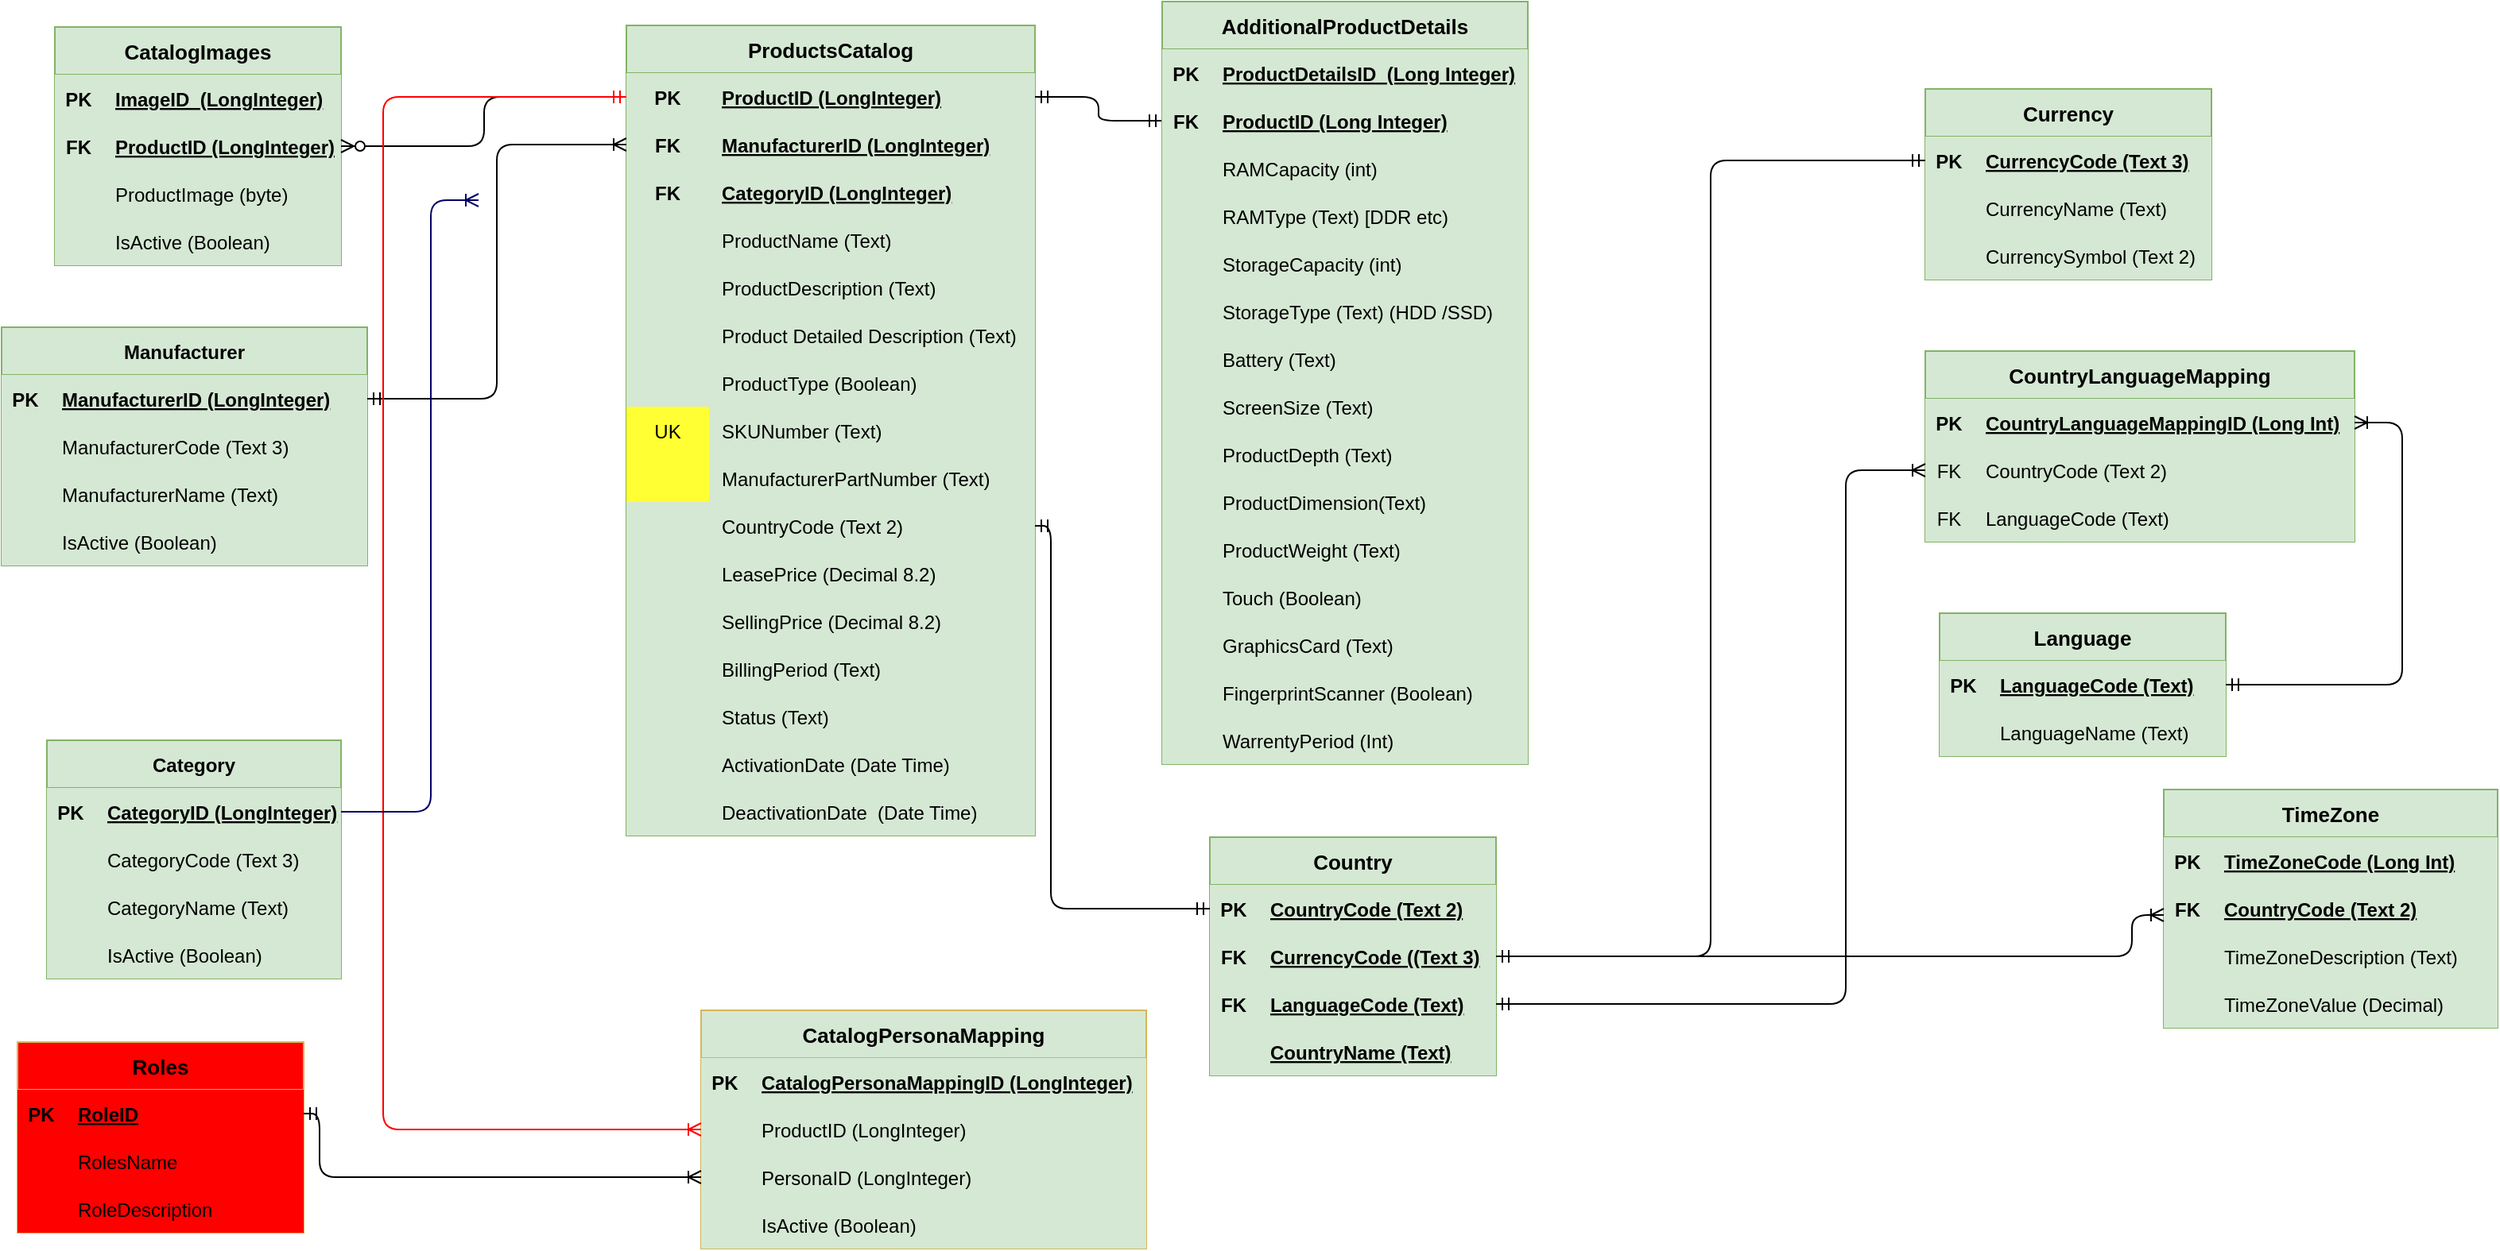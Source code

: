 <mxfile version="14.4.8" type="github">
  <diagram name="Page-1" id="efa7a0a1-bf9b-a30e-e6df-94a7791c09e9">
    <mxGraphModel dx="1874" dy="762" grid="1" gridSize="10" guides="1" tooltips="1" connect="1" arrows="1" fold="1" page="1" pageScale="1" pageWidth="826" pageHeight="1169" background="#ffffff" math="0" shadow="0">
      <root>
        <mxCell id="0" />
        <mxCell id="1" parent="0" />
        <mxCell id="um7V8yeOU8bJLNrAl1ep-114" value="ProductsCatalog" style="shape=table;startSize=30;container=1;collapsible=1;childLayout=tableLayout;fixedRows=1;rowLines=0;fontStyle=1;align=center;resizeLast=1;fillColor=#D5E8D4;strokeColor=#82b366;fontSize=13;" parent="1" vertex="1">
          <mxGeometry x="413" y="40" width="257" height="510" as="geometry" />
        </mxCell>
        <mxCell id="um7V8yeOU8bJLNrAl1ep-115" value="" style="shape=partialRectangle;collapsible=0;dropTarget=0;pointerEvents=0;fillColor=#d5e8d4;top=0;left=0;bottom=1;right=0;points=[[0,0.5],[1,0.5]];portConstraint=eastwest;strokeColor=#82b366;" parent="um7V8yeOU8bJLNrAl1ep-114" vertex="1">
          <mxGeometry y="30" width="257" height="30" as="geometry" />
        </mxCell>
        <mxCell id="um7V8yeOU8bJLNrAl1ep-116" value="PK" style="shape=partialRectangle;connectable=0;fillColor=#d5e8d4;top=0;left=0;bottom=0;right=0;fontStyle=1;overflow=hidden;strokeColor=#82b366;" parent="um7V8yeOU8bJLNrAl1ep-115" vertex="1">
          <mxGeometry width="52" height="30" as="geometry" />
        </mxCell>
        <mxCell id="um7V8yeOU8bJLNrAl1ep-117" value="ProductID (LongInteger)" style="shape=partialRectangle;connectable=0;fillColor=#d5e8d4;top=0;left=0;bottom=0;right=0;align=left;spacingLeft=6;fontStyle=5;overflow=hidden;strokeColor=#82b366;" parent="um7V8yeOU8bJLNrAl1ep-115" vertex="1">
          <mxGeometry x="52" width="205" height="30" as="geometry" />
        </mxCell>
        <mxCell id="um7V8yeOU8bJLNrAl1ep-144" style="shape=partialRectangle;collapsible=0;dropTarget=0;pointerEvents=0;fillColor=#d5e8d4;top=0;left=0;bottom=1;right=0;points=[[0,0.5],[1,0.5]];portConstraint=eastwest;strokeColor=#82b366;" parent="um7V8yeOU8bJLNrAl1ep-114" vertex="1">
          <mxGeometry y="60" width="257" height="30" as="geometry" />
        </mxCell>
        <mxCell id="um7V8yeOU8bJLNrAl1ep-145" value="FK" style="shape=partialRectangle;connectable=0;fillColor=#d5e8d4;top=0;left=0;bottom=0;right=0;fontStyle=1;overflow=hidden;strokeColor=#82b366;" parent="um7V8yeOU8bJLNrAl1ep-144" vertex="1">
          <mxGeometry width="52" height="30" as="geometry" />
        </mxCell>
        <mxCell id="um7V8yeOU8bJLNrAl1ep-146" value="ManufacturerID (LongInteger)" style="shape=partialRectangle;connectable=0;fillColor=#d5e8d4;top=0;left=0;bottom=0;right=0;align=left;spacingLeft=6;fontStyle=5;overflow=hidden;strokeColor=#82b366;" parent="um7V8yeOU8bJLNrAl1ep-144" vertex="1">
          <mxGeometry x="52" width="205" height="30" as="geometry" />
        </mxCell>
        <mxCell id="um7V8yeOU8bJLNrAl1ep-141" style="shape=partialRectangle;collapsible=0;dropTarget=0;pointerEvents=0;fillColor=#d5e8d4;top=0;left=0;bottom=1;right=0;points=[[0,0.5],[1,0.5]];portConstraint=eastwest;strokeColor=#82b366;" parent="um7V8yeOU8bJLNrAl1ep-114" vertex="1">
          <mxGeometry y="90" width="257" height="30" as="geometry" />
        </mxCell>
        <mxCell id="um7V8yeOU8bJLNrAl1ep-142" value="FK" style="shape=partialRectangle;connectable=0;fillColor=#d5e8d4;top=0;left=0;bottom=0;right=0;fontStyle=1;overflow=hidden;strokeColor=#82b366;" parent="um7V8yeOU8bJLNrAl1ep-141" vertex="1">
          <mxGeometry width="52" height="30" as="geometry" />
        </mxCell>
        <mxCell id="um7V8yeOU8bJLNrAl1ep-143" value="CategoryID (LongInteger)" style="shape=partialRectangle;connectable=0;fillColor=#d5e8d4;top=0;left=0;bottom=0;right=0;align=left;spacingLeft=6;fontStyle=5;overflow=hidden;strokeColor=#82b366;" parent="um7V8yeOU8bJLNrAl1ep-141" vertex="1">
          <mxGeometry x="52" width="205" height="30" as="geometry" />
        </mxCell>
        <mxCell id="um7V8yeOU8bJLNrAl1ep-118" value="" style="shape=partialRectangle;collapsible=0;dropTarget=0;pointerEvents=0;fillColor=#d5e8d4;top=0;left=0;bottom=0;right=0;points=[[0,0.5],[1,0.5]];portConstraint=eastwest;strokeColor=#82b366;" parent="um7V8yeOU8bJLNrAl1ep-114" vertex="1">
          <mxGeometry y="120" width="257" height="30" as="geometry" />
        </mxCell>
        <mxCell id="um7V8yeOU8bJLNrAl1ep-119" value="" style="shape=partialRectangle;connectable=0;fillColor=#d5e8d4;top=0;left=0;bottom=0;right=0;editable=1;overflow=hidden;strokeColor=#82b366;" parent="um7V8yeOU8bJLNrAl1ep-118" vertex="1">
          <mxGeometry width="52" height="30" as="geometry" />
        </mxCell>
        <mxCell id="um7V8yeOU8bJLNrAl1ep-120" value="ProductName (Text)" style="shape=partialRectangle;connectable=0;fillColor=#d5e8d4;top=0;left=0;bottom=0;right=0;align=left;spacingLeft=6;overflow=hidden;strokeColor=#82b366;" parent="um7V8yeOU8bJLNrAl1ep-118" vertex="1">
          <mxGeometry x="52" width="205" height="30" as="geometry" />
        </mxCell>
        <mxCell id="um7V8yeOU8bJLNrAl1ep-121" value="" style="shape=partialRectangle;collapsible=0;dropTarget=0;pointerEvents=0;fillColor=#d5e8d4;top=0;left=0;bottom=0;right=0;points=[[0,0.5],[1,0.5]];portConstraint=eastwest;strokeColor=#82b366;" parent="um7V8yeOU8bJLNrAl1ep-114" vertex="1">
          <mxGeometry y="150" width="257" height="30" as="geometry" />
        </mxCell>
        <mxCell id="um7V8yeOU8bJLNrAl1ep-122" value="" style="shape=partialRectangle;connectable=0;fillColor=#d5e8d4;top=0;left=0;bottom=0;right=0;editable=1;overflow=hidden;strokeColor=#82b366;" parent="um7V8yeOU8bJLNrAl1ep-121" vertex="1">
          <mxGeometry width="52" height="30" as="geometry" />
        </mxCell>
        <mxCell id="um7V8yeOU8bJLNrAl1ep-123" value="ProductDescription (Text)" style="shape=partialRectangle;connectable=0;fillColor=#d5e8d4;top=0;left=0;bottom=0;right=0;align=left;spacingLeft=6;overflow=hidden;strokeColor=#82b366;" parent="um7V8yeOU8bJLNrAl1ep-121" vertex="1">
          <mxGeometry x="52" width="205" height="30" as="geometry" />
        </mxCell>
        <mxCell id="BsSwm072BiJTackBYxDn-29" style="shape=partialRectangle;collapsible=0;dropTarget=0;pointerEvents=0;fillColor=#d5e8d4;top=0;left=0;bottom=0;right=0;points=[[0,0.5],[1,0.5]];portConstraint=eastwest;strokeColor=#82b366;" vertex="1" parent="um7V8yeOU8bJLNrAl1ep-114">
          <mxGeometry y="180" width="257" height="30" as="geometry" />
        </mxCell>
        <mxCell id="BsSwm072BiJTackBYxDn-30" style="shape=partialRectangle;connectable=0;fillColor=#d5e8d4;top=0;left=0;bottom=0;right=0;editable=1;overflow=hidden;strokeColor=#82b366;" vertex="1" parent="BsSwm072BiJTackBYxDn-29">
          <mxGeometry width="52" height="30" as="geometry" />
        </mxCell>
        <mxCell id="BsSwm072BiJTackBYxDn-31" value="Product Detailed Description (Text)" style="shape=partialRectangle;connectable=0;fillColor=#d5e8d4;top=0;left=0;bottom=0;right=0;align=left;spacingLeft=6;overflow=hidden;strokeColor=#82b366;" vertex="1" parent="BsSwm072BiJTackBYxDn-29">
          <mxGeometry x="52" width="205" height="30" as="geometry" />
        </mxCell>
        <mxCell id="um7V8yeOU8bJLNrAl1ep-124" value="" style="shape=partialRectangle;collapsible=0;dropTarget=0;pointerEvents=0;fillColor=#d5e8d4;top=0;left=0;bottom=0;right=0;points=[[0,0.5],[1,0.5]];portConstraint=eastwest;strokeColor=#82b366;" parent="um7V8yeOU8bJLNrAl1ep-114" vertex="1">
          <mxGeometry y="210" width="257" height="30" as="geometry" />
        </mxCell>
        <mxCell id="um7V8yeOU8bJLNrAl1ep-125" value="" style="shape=partialRectangle;connectable=0;fillColor=#d5e8d4;top=0;left=0;bottom=0;right=0;editable=1;overflow=hidden;strokeColor=#82b366;" parent="um7V8yeOU8bJLNrAl1ep-124" vertex="1">
          <mxGeometry width="52" height="30" as="geometry" />
        </mxCell>
        <mxCell id="um7V8yeOU8bJLNrAl1ep-126" value="ProductType (Boolean)" style="shape=partialRectangle;connectable=0;fillColor=#d5e8d4;top=0;left=0;bottom=0;right=0;align=left;spacingLeft=6;overflow=hidden;strokeColor=#82b366;" parent="um7V8yeOU8bJLNrAl1ep-124" vertex="1">
          <mxGeometry x="52" width="205" height="30" as="geometry" />
        </mxCell>
        <mxCell id="um7V8yeOU8bJLNrAl1ep-147" style="shape=partialRectangle;collapsible=0;dropTarget=0;pointerEvents=0;fillColor=#d5e8d4;top=0;left=0;bottom=0;right=0;points=[[0,0.5],[1,0.5]];portConstraint=eastwest;strokeColor=#82b366;" parent="um7V8yeOU8bJLNrAl1ep-114" vertex="1">
          <mxGeometry y="240" width="257" height="30" as="geometry" />
        </mxCell>
        <mxCell id="um7V8yeOU8bJLNrAl1ep-148" value="UK" style="shape=partialRectangle;connectable=0;fillColor=#FFFF33;top=0;left=0;bottom=0;right=0;editable=1;overflow=hidden;strokeColor=#82b366;" parent="um7V8yeOU8bJLNrAl1ep-147" vertex="1">
          <mxGeometry width="52" height="30" as="geometry" />
        </mxCell>
        <mxCell id="um7V8yeOU8bJLNrAl1ep-149" value="SKUNumber (Text)" style="shape=partialRectangle;connectable=0;fillColor=#d5e8d4;top=0;left=0;bottom=0;right=0;align=left;spacingLeft=6;overflow=hidden;strokeColor=#82b366;" parent="um7V8yeOU8bJLNrAl1ep-147" vertex="1">
          <mxGeometry x="52" width="205" height="30" as="geometry" />
        </mxCell>
        <mxCell id="BsSwm072BiJTackBYxDn-4" style="shape=partialRectangle;collapsible=0;dropTarget=0;pointerEvents=0;fillColor=#d5e8d4;top=0;left=0;bottom=0;right=0;points=[[0,0.5],[1,0.5]];portConstraint=eastwest;strokeColor=#82b366;" vertex="1" parent="um7V8yeOU8bJLNrAl1ep-114">
          <mxGeometry y="270" width="257" height="30" as="geometry" />
        </mxCell>
        <mxCell id="BsSwm072BiJTackBYxDn-5" value="" style="shape=partialRectangle;connectable=0;fillColor=#FFFF33;top=0;left=0;bottom=0;right=0;editable=1;overflow=hidden;strokeColor=#82b366;" vertex="1" parent="BsSwm072BiJTackBYxDn-4">
          <mxGeometry width="52" height="30" as="geometry" />
        </mxCell>
        <mxCell id="BsSwm072BiJTackBYxDn-6" value="ManufacturerPartNumber (Text)" style="shape=partialRectangle;connectable=0;fillColor=#d5e8d4;top=0;left=0;bottom=0;right=0;align=left;spacingLeft=6;overflow=hidden;strokeColor=#82b366;" vertex="1" parent="BsSwm072BiJTackBYxDn-4">
          <mxGeometry x="52" width="205" height="30" as="geometry" />
        </mxCell>
        <mxCell id="BsSwm072BiJTackBYxDn-1" style="shape=partialRectangle;collapsible=0;dropTarget=0;pointerEvents=0;fillColor=#d5e8d4;top=0;left=0;bottom=0;right=0;points=[[0,0.5],[1,0.5]];portConstraint=eastwest;strokeColor=#82b366;" vertex="1" parent="um7V8yeOU8bJLNrAl1ep-114">
          <mxGeometry y="300" width="257" height="30" as="geometry" />
        </mxCell>
        <mxCell id="BsSwm072BiJTackBYxDn-2" style="shape=partialRectangle;connectable=0;fillColor=#d5e8d4;top=0;left=0;bottom=0;right=0;editable=1;overflow=hidden;strokeColor=#82b366;" vertex="1" parent="BsSwm072BiJTackBYxDn-1">
          <mxGeometry width="52" height="30" as="geometry" />
        </mxCell>
        <mxCell id="BsSwm072BiJTackBYxDn-3" value="CountryCode (Text 2)" style="shape=partialRectangle;connectable=0;fillColor=#d5e8d4;top=0;left=0;bottom=0;right=0;align=left;spacingLeft=6;overflow=hidden;strokeColor=#82b366;" vertex="1" parent="BsSwm072BiJTackBYxDn-1">
          <mxGeometry x="52" width="205" height="30" as="geometry" />
        </mxCell>
        <mxCell id="BsSwm072BiJTackBYxDn-35" style="shape=partialRectangle;collapsible=0;dropTarget=0;pointerEvents=0;fillColor=#d5e8d4;top=0;left=0;bottom=0;right=0;points=[[0,0.5],[1,0.5]];portConstraint=eastwest;strokeColor=#82b366;" vertex="1" parent="um7V8yeOU8bJLNrAl1ep-114">
          <mxGeometry y="330" width="257" height="30" as="geometry" />
        </mxCell>
        <mxCell id="BsSwm072BiJTackBYxDn-36" style="shape=partialRectangle;connectable=0;fillColor=#d5e8d4;top=0;left=0;bottom=0;right=0;editable=1;overflow=hidden;strokeColor=#82b366;" vertex="1" parent="BsSwm072BiJTackBYxDn-35">
          <mxGeometry width="52" height="30" as="geometry" />
        </mxCell>
        <mxCell id="BsSwm072BiJTackBYxDn-37" value="LeasePrice (Decimal 8.2)" style="shape=partialRectangle;connectable=0;fillColor=#d5e8d4;top=0;left=0;bottom=0;right=0;align=left;spacingLeft=6;overflow=hidden;strokeColor=#82b366;" vertex="1" parent="BsSwm072BiJTackBYxDn-35">
          <mxGeometry x="52" width="205" height="30" as="geometry" />
        </mxCell>
        <mxCell id="BsSwm072BiJTackBYxDn-38" style="shape=partialRectangle;collapsible=0;dropTarget=0;pointerEvents=0;fillColor=#d5e8d4;top=0;left=0;bottom=0;right=0;points=[[0,0.5],[1,0.5]];portConstraint=eastwest;strokeColor=#82b366;" vertex="1" parent="um7V8yeOU8bJLNrAl1ep-114">
          <mxGeometry y="360" width="257" height="30" as="geometry" />
        </mxCell>
        <mxCell id="BsSwm072BiJTackBYxDn-39" style="shape=partialRectangle;connectable=0;fillColor=#d5e8d4;top=0;left=0;bottom=0;right=0;editable=1;overflow=hidden;strokeColor=#82b366;" vertex="1" parent="BsSwm072BiJTackBYxDn-38">
          <mxGeometry width="52" height="30" as="geometry" />
        </mxCell>
        <mxCell id="BsSwm072BiJTackBYxDn-40" value="SellingPrice (Decimal 8.2)" style="shape=partialRectangle;connectable=0;fillColor=#d5e8d4;top=0;left=0;bottom=0;right=0;align=left;spacingLeft=6;overflow=hidden;strokeColor=#82b366;" vertex="1" parent="BsSwm072BiJTackBYxDn-38">
          <mxGeometry x="52" width="205" height="30" as="geometry" />
        </mxCell>
        <mxCell id="BsSwm072BiJTackBYxDn-41" style="shape=partialRectangle;collapsible=0;dropTarget=0;pointerEvents=0;fillColor=#d5e8d4;top=0;left=0;bottom=0;right=0;points=[[0,0.5],[1,0.5]];portConstraint=eastwest;strokeColor=#82b366;" vertex="1" parent="um7V8yeOU8bJLNrAl1ep-114">
          <mxGeometry y="390" width="257" height="30" as="geometry" />
        </mxCell>
        <mxCell id="BsSwm072BiJTackBYxDn-42" style="shape=partialRectangle;connectable=0;fillColor=#d5e8d4;top=0;left=0;bottom=0;right=0;editable=1;overflow=hidden;strokeColor=#82b366;" vertex="1" parent="BsSwm072BiJTackBYxDn-41">
          <mxGeometry width="52" height="30" as="geometry" />
        </mxCell>
        <mxCell id="BsSwm072BiJTackBYxDn-43" value="BillingPeriod (Text)" style="shape=partialRectangle;connectable=0;fillColor=#d5e8d4;top=0;left=0;bottom=0;right=0;align=left;spacingLeft=6;overflow=hidden;strokeColor=#82b366;" vertex="1" parent="BsSwm072BiJTackBYxDn-41">
          <mxGeometry x="52" width="205" height="30" as="geometry" />
        </mxCell>
        <mxCell id="BsSwm072BiJTackBYxDn-44" style="shape=partialRectangle;collapsible=0;dropTarget=0;pointerEvents=0;fillColor=#d5e8d4;top=0;left=0;bottom=0;right=0;points=[[0,0.5],[1,0.5]];portConstraint=eastwest;strokeColor=#82b366;" vertex="1" parent="um7V8yeOU8bJLNrAl1ep-114">
          <mxGeometry y="420" width="257" height="30" as="geometry" />
        </mxCell>
        <mxCell id="BsSwm072BiJTackBYxDn-45" style="shape=partialRectangle;connectable=0;fillColor=#d5e8d4;top=0;left=0;bottom=0;right=0;editable=1;overflow=hidden;strokeColor=#82b366;" vertex="1" parent="BsSwm072BiJTackBYxDn-44">
          <mxGeometry width="52" height="30" as="geometry" />
        </mxCell>
        <mxCell id="BsSwm072BiJTackBYxDn-46" value="Status (Text)" style="shape=partialRectangle;connectable=0;fillColor=#d5e8d4;top=0;left=0;bottom=0;right=0;align=left;spacingLeft=6;overflow=hidden;strokeColor=#82b366;" vertex="1" parent="BsSwm072BiJTackBYxDn-44">
          <mxGeometry x="52" width="205" height="30" as="geometry" />
        </mxCell>
        <mxCell id="BsSwm072BiJTackBYxDn-50" style="shape=partialRectangle;collapsible=0;dropTarget=0;pointerEvents=0;fillColor=#d5e8d4;top=0;left=0;bottom=0;right=0;points=[[0,0.5],[1,0.5]];portConstraint=eastwest;strokeColor=#82b366;" vertex="1" parent="um7V8yeOU8bJLNrAl1ep-114">
          <mxGeometry y="450" width="257" height="30" as="geometry" />
        </mxCell>
        <mxCell id="BsSwm072BiJTackBYxDn-51" style="shape=partialRectangle;connectable=0;fillColor=#d5e8d4;top=0;left=0;bottom=0;right=0;editable=1;overflow=hidden;strokeColor=#82b366;" vertex="1" parent="BsSwm072BiJTackBYxDn-50">
          <mxGeometry width="52" height="30" as="geometry" />
        </mxCell>
        <mxCell id="BsSwm072BiJTackBYxDn-52" value="ActivationDate (Date Time)" style="shape=partialRectangle;connectable=0;fillColor=#d5e8d4;top=0;left=0;bottom=0;right=0;align=left;spacingLeft=6;overflow=hidden;strokeColor=#82b366;" vertex="1" parent="BsSwm072BiJTackBYxDn-50">
          <mxGeometry x="52" width="205" height="30" as="geometry" />
        </mxCell>
        <mxCell id="BsSwm072BiJTackBYxDn-53" style="shape=partialRectangle;collapsible=0;dropTarget=0;pointerEvents=0;fillColor=#d5e8d4;top=0;left=0;bottom=0;right=0;points=[[0,0.5],[1,0.5]];portConstraint=eastwest;strokeColor=#82b366;" vertex="1" parent="um7V8yeOU8bJLNrAl1ep-114">
          <mxGeometry y="480" width="257" height="30" as="geometry" />
        </mxCell>
        <mxCell id="BsSwm072BiJTackBYxDn-54" style="shape=partialRectangle;connectable=0;fillColor=#d5e8d4;top=0;left=0;bottom=0;right=0;editable=1;overflow=hidden;strokeColor=#82b366;" vertex="1" parent="BsSwm072BiJTackBYxDn-53">
          <mxGeometry width="52" height="30" as="geometry" />
        </mxCell>
        <mxCell id="BsSwm072BiJTackBYxDn-55" value="DeactivationDate  (Date Time)" style="shape=partialRectangle;connectable=0;fillColor=#d5e8d4;top=0;left=0;bottom=0;right=0;align=left;spacingLeft=6;overflow=hidden;strokeColor=#82b366;" vertex="1" parent="BsSwm072BiJTackBYxDn-53">
          <mxGeometry x="52" width="205" height="30" as="geometry" />
        </mxCell>
        <mxCell id="um7V8yeOU8bJLNrAl1ep-151" value="CatalogImages" style="shape=table;startSize=30;container=1;collapsible=1;childLayout=tableLayout;fixedRows=1;rowLines=0;fontStyle=1;align=center;resizeLast=1;fillColor=#d5e8d4;strokeColor=#82b366;fontSize=13;" parent="1" vertex="1">
          <mxGeometry x="53.5" y="41" width="180" height="150" as="geometry" />
        </mxCell>
        <mxCell id="um7V8yeOU8bJLNrAl1ep-152" value="" style="shape=partialRectangle;collapsible=0;dropTarget=0;pointerEvents=0;fillColor=#d5e8d4;top=0;left=0;bottom=1;right=0;points=[[0,0.5],[1,0.5]];portConstraint=eastwest;strokeColor=#82b366;" parent="um7V8yeOU8bJLNrAl1ep-151" vertex="1">
          <mxGeometry y="30" width="180" height="30" as="geometry" />
        </mxCell>
        <mxCell id="um7V8yeOU8bJLNrAl1ep-153" value="PK" style="shape=partialRectangle;connectable=0;fillColor=#d5e8d4;top=0;left=0;bottom=0;right=0;fontStyle=1;overflow=hidden;strokeColor=#82b366;" parent="um7V8yeOU8bJLNrAl1ep-152" vertex="1">
          <mxGeometry width="30" height="30" as="geometry" />
        </mxCell>
        <mxCell id="um7V8yeOU8bJLNrAl1ep-154" value="ImageID  (LongInteger)" style="shape=partialRectangle;connectable=0;fillColor=#d5e8d4;top=0;left=0;bottom=0;right=0;align=left;spacingLeft=6;fontStyle=5;overflow=hidden;strokeColor=#82b366;" parent="um7V8yeOU8bJLNrAl1ep-152" vertex="1">
          <mxGeometry x="30" width="150" height="30" as="geometry" />
        </mxCell>
        <mxCell id="um7V8yeOU8bJLNrAl1ep-167" style="shape=partialRectangle;collapsible=0;dropTarget=0;pointerEvents=0;fillColor=#d5e8d4;top=0;left=0;bottom=1;right=0;points=[[0,0.5],[1,0.5]];portConstraint=eastwest;strokeColor=#82b366;" parent="um7V8yeOU8bJLNrAl1ep-151" vertex="1">
          <mxGeometry y="60" width="180" height="30" as="geometry" />
        </mxCell>
        <mxCell id="um7V8yeOU8bJLNrAl1ep-168" value="FK" style="shape=partialRectangle;connectable=0;fillColor=#d5e8d4;top=0;left=0;bottom=0;right=0;fontStyle=1;overflow=hidden;strokeColor=#82b366;" parent="um7V8yeOU8bJLNrAl1ep-167" vertex="1">
          <mxGeometry width="30" height="30" as="geometry" />
        </mxCell>
        <mxCell id="um7V8yeOU8bJLNrAl1ep-169" value="ProductID (LongInteger)" style="shape=partialRectangle;connectable=0;fillColor=#d5e8d4;top=0;left=0;bottom=0;right=0;align=left;spacingLeft=6;fontStyle=5;overflow=hidden;strokeColor=#82b366;" parent="um7V8yeOU8bJLNrAl1ep-167" vertex="1">
          <mxGeometry x="30" width="150" height="30" as="geometry" />
        </mxCell>
        <mxCell id="um7V8yeOU8bJLNrAl1ep-155" value="" style="shape=partialRectangle;collapsible=0;dropTarget=0;pointerEvents=0;fillColor=#d5e8d4;top=0;left=0;bottom=0;right=0;points=[[0,0.5],[1,0.5]];portConstraint=eastwest;strokeColor=#82b366;" parent="um7V8yeOU8bJLNrAl1ep-151" vertex="1">
          <mxGeometry y="90" width="180" height="30" as="geometry" />
        </mxCell>
        <mxCell id="um7V8yeOU8bJLNrAl1ep-156" value="" style="shape=partialRectangle;connectable=0;fillColor=#d5e8d4;top=0;left=0;bottom=0;right=0;editable=1;overflow=hidden;strokeColor=#82b366;" parent="um7V8yeOU8bJLNrAl1ep-155" vertex="1">
          <mxGeometry width="30" height="30" as="geometry" />
        </mxCell>
        <mxCell id="um7V8yeOU8bJLNrAl1ep-157" value="ProductImage (byte)" style="shape=partialRectangle;connectable=0;fillColor=#d5e8d4;top=0;left=0;bottom=0;right=0;align=left;spacingLeft=6;overflow=hidden;strokeColor=#82b366;" parent="um7V8yeOU8bJLNrAl1ep-155" vertex="1">
          <mxGeometry x="30" width="150" height="30" as="geometry" />
        </mxCell>
        <mxCell id="um7V8yeOU8bJLNrAl1ep-158" value="" style="shape=partialRectangle;collapsible=0;dropTarget=0;pointerEvents=0;fillColor=#d5e8d4;top=0;left=0;bottom=0;right=0;points=[[0,0.5],[1,0.5]];portConstraint=eastwest;strokeColor=#82b366;" parent="um7V8yeOU8bJLNrAl1ep-151" vertex="1">
          <mxGeometry y="120" width="180" height="30" as="geometry" />
        </mxCell>
        <mxCell id="um7V8yeOU8bJLNrAl1ep-159" value="" style="shape=partialRectangle;connectable=0;fillColor=#d5e8d4;top=0;left=0;bottom=0;right=0;editable=1;overflow=hidden;strokeColor=#82b366;" parent="um7V8yeOU8bJLNrAl1ep-158" vertex="1">
          <mxGeometry width="30" height="30" as="geometry" />
        </mxCell>
        <mxCell id="um7V8yeOU8bJLNrAl1ep-160" value="IsActive (Boolean)" style="shape=partialRectangle;connectable=0;fillColor=#d5e8d4;top=0;left=0;bottom=0;right=0;align=left;spacingLeft=6;overflow=hidden;strokeColor=#82b366;" parent="um7V8yeOU8bJLNrAl1ep-158" vertex="1">
          <mxGeometry x="30" width="150" height="30" as="geometry" />
        </mxCell>
        <mxCell id="um7V8yeOU8bJLNrAl1ep-171" value="Manufacturer" style="shape=table;startSize=30;container=1;collapsible=1;childLayout=tableLayout;fixedRows=1;rowLines=0;fontStyle=1;align=center;resizeLast=1;fillColor=#d5e8d4;strokeColor=#82b366;" parent="1" vertex="1">
          <mxGeometry x="20" y="230" width="230" height="150" as="geometry" />
        </mxCell>
        <mxCell id="um7V8yeOU8bJLNrAl1ep-172" value="" style="shape=partialRectangle;collapsible=0;dropTarget=0;pointerEvents=0;fillColor=#d5e8d4;top=0;left=0;bottom=1;right=0;points=[[0,0.5],[1,0.5]];portConstraint=eastwest;strokeColor=#82b366;" parent="um7V8yeOU8bJLNrAl1ep-171" vertex="1">
          <mxGeometry y="30" width="230" height="30" as="geometry" />
        </mxCell>
        <mxCell id="um7V8yeOU8bJLNrAl1ep-173" value="PK" style="shape=partialRectangle;connectable=0;fillColor=#d5e8d4;top=0;left=0;bottom=0;right=0;fontStyle=1;overflow=hidden;strokeColor=#82b366;" parent="um7V8yeOU8bJLNrAl1ep-172" vertex="1">
          <mxGeometry width="30" height="30" as="geometry" />
        </mxCell>
        <mxCell id="um7V8yeOU8bJLNrAl1ep-174" value="ManufacturerID (LongInteger)" style="shape=partialRectangle;connectable=0;fillColor=#d5e8d4;top=0;left=0;bottom=0;right=0;align=left;spacingLeft=6;fontStyle=5;overflow=hidden;strokeColor=#82b366;" parent="um7V8yeOU8bJLNrAl1ep-172" vertex="1">
          <mxGeometry x="30" width="200" height="30" as="geometry" />
        </mxCell>
        <mxCell id="um7V8yeOU8bJLNrAl1ep-178" value="" style="shape=partialRectangle;collapsible=0;dropTarget=0;pointerEvents=0;fillColor=#d5e8d4;top=0;left=0;bottom=0;right=0;points=[[0,0.5],[1,0.5]];portConstraint=eastwest;strokeColor=#82b366;" parent="um7V8yeOU8bJLNrAl1ep-171" vertex="1">
          <mxGeometry y="60" width="230" height="30" as="geometry" />
        </mxCell>
        <mxCell id="um7V8yeOU8bJLNrAl1ep-179" value="" style="shape=partialRectangle;connectable=0;fillColor=#d5e8d4;top=0;left=0;bottom=0;right=0;editable=1;overflow=hidden;strokeColor=#82b366;" parent="um7V8yeOU8bJLNrAl1ep-178" vertex="1">
          <mxGeometry width="30" height="30" as="geometry" />
        </mxCell>
        <mxCell id="um7V8yeOU8bJLNrAl1ep-180" value="ManufacturerCode (Text 3)" style="shape=partialRectangle;connectable=0;fillColor=#d5e8d4;top=0;left=0;bottom=0;right=0;align=left;spacingLeft=6;overflow=hidden;strokeColor=#82b366;" parent="um7V8yeOU8bJLNrAl1ep-178" vertex="1">
          <mxGeometry x="30" width="200" height="30" as="geometry" />
        </mxCell>
        <mxCell id="um7V8yeOU8bJLNrAl1ep-181" value="" style="shape=partialRectangle;collapsible=0;dropTarget=0;pointerEvents=0;fillColor=#d5e8d4;top=0;left=0;bottom=0;right=0;points=[[0,0.5],[1,0.5]];portConstraint=eastwest;strokeColor=#82b366;" parent="um7V8yeOU8bJLNrAl1ep-171" vertex="1">
          <mxGeometry y="90" width="230" height="30" as="geometry" />
        </mxCell>
        <mxCell id="um7V8yeOU8bJLNrAl1ep-182" value="" style="shape=partialRectangle;connectable=0;fillColor=#d5e8d4;top=0;left=0;bottom=0;right=0;editable=1;overflow=hidden;strokeColor=#82b366;" parent="um7V8yeOU8bJLNrAl1ep-181" vertex="1">
          <mxGeometry width="30" height="30" as="geometry" />
        </mxCell>
        <mxCell id="um7V8yeOU8bJLNrAl1ep-183" value="ManufacturerName (Text)" style="shape=partialRectangle;connectable=0;fillColor=#d5e8d4;top=0;left=0;bottom=0;right=0;align=left;spacingLeft=6;overflow=hidden;strokeColor=#82b366;" parent="um7V8yeOU8bJLNrAl1ep-181" vertex="1">
          <mxGeometry x="30" width="200" height="30" as="geometry" />
        </mxCell>
        <mxCell id="um7V8yeOU8bJLNrAl1ep-187" style="shape=partialRectangle;collapsible=0;dropTarget=0;pointerEvents=0;fillColor=#d5e8d4;top=0;left=0;bottom=0;right=0;points=[[0,0.5],[1,0.5]];portConstraint=eastwest;strokeColor=#82b366;" parent="um7V8yeOU8bJLNrAl1ep-171" vertex="1">
          <mxGeometry y="120" width="230" height="30" as="geometry" />
        </mxCell>
        <mxCell id="um7V8yeOU8bJLNrAl1ep-188" style="shape=partialRectangle;connectable=0;fillColor=#d5e8d4;top=0;left=0;bottom=0;right=0;editable=1;overflow=hidden;strokeColor=#82b366;" parent="um7V8yeOU8bJLNrAl1ep-187" vertex="1">
          <mxGeometry width="30" height="30" as="geometry" />
        </mxCell>
        <mxCell id="um7V8yeOU8bJLNrAl1ep-189" value="IsActive (Boolean)" style="shape=partialRectangle;connectable=0;fillColor=#d5e8d4;top=0;left=0;bottom=0;right=0;align=left;spacingLeft=6;overflow=hidden;strokeColor=#82b366;" parent="um7V8yeOU8bJLNrAl1ep-187" vertex="1">
          <mxGeometry x="30" width="200" height="30" as="geometry" />
        </mxCell>
        <mxCell id="um7V8yeOU8bJLNrAl1ep-211" value="" style="edgeStyle=elbowEdgeStyle;fontSize=12;html=1;endArrow=ERmandOne;startArrow=ERmandOne;entryX=0;entryY=0.5;entryDx=0;entryDy=0;exitX=1;exitY=0.5;exitDx=0;exitDy=0;fillColor=#d5e8d4;" parent="1" source="um7V8yeOU8bJLNrAl1ep-115" target="um7V8yeOU8bJLNrAl1ep-207" edge="1">
          <mxGeometry width="100" height="100" relative="1" as="geometry">
            <mxPoint x="308" y="295" as="sourcePoint" />
            <mxPoint x="318" y="95" as="targetPoint" />
          </mxGeometry>
        </mxCell>
        <mxCell id="um7V8yeOU8bJLNrAl1ep-255" value="Country" style="shape=table;startSize=30;container=1;collapsible=1;childLayout=tableLayout;fixedRows=1;rowLines=0;fontStyle=1;align=center;resizeLast=1;fillColor=#d5e8d4;strokeColor=#82b366;fontSize=13;" parent="1" vertex="1">
          <mxGeometry x="780" y="551" width="180" height="150" as="geometry" />
        </mxCell>
        <mxCell id="um7V8yeOU8bJLNrAl1ep-256" value="" style="shape=partialRectangle;collapsible=0;dropTarget=0;pointerEvents=0;fillColor=#d5e8d4;top=0;left=0;bottom=1;right=0;points=[[0,0.5],[1,0.5]];portConstraint=eastwest;strokeColor=#82b366;" parent="um7V8yeOU8bJLNrAl1ep-255" vertex="1">
          <mxGeometry y="30" width="180" height="30" as="geometry" />
        </mxCell>
        <mxCell id="um7V8yeOU8bJLNrAl1ep-257" value="PK" style="shape=partialRectangle;connectable=0;fillColor=#d5e8d4;top=0;left=0;bottom=0;right=0;fontStyle=1;overflow=hidden;strokeColor=#82b366;" parent="um7V8yeOU8bJLNrAl1ep-256" vertex="1">
          <mxGeometry width="30" height="30" as="geometry" />
        </mxCell>
        <mxCell id="um7V8yeOU8bJLNrAl1ep-258" value="CountryCode (Text 2)" style="shape=partialRectangle;connectable=0;fillColor=#d5e8d4;top=0;left=0;bottom=0;right=0;align=left;spacingLeft=6;fontStyle=5;overflow=hidden;strokeColor=#82b366;" parent="um7V8yeOU8bJLNrAl1ep-256" vertex="1">
          <mxGeometry x="30" width="150" height="30" as="geometry" />
        </mxCell>
        <mxCell id="um7V8yeOU8bJLNrAl1ep-259" style="shape=partialRectangle;collapsible=0;dropTarget=0;pointerEvents=0;fillColor=#d5e8d4;top=0;left=0;bottom=1;right=0;points=[[0,0.5],[1,0.5]];portConstraint=eastwest;strokeColor=#82b366;" parent="um7V8yeOU8bJLNrAl1ep-255" vertex="1">
          <mxGeometry y="60" width="180" height="30" as="geometry" />
        </mxCell>
        <mxCell id="um7V8yeOU8bJLNrAl1ep-260" value="FK" style="shape=partialRectangle;connectable=0;fillColor=#d5e8d4;top=0;left=0;bottom=0;right=0;fontStyle=1;overflow=hidden;strokeColor=#82b366;" parent="um7V8yeOU8bJLNrAl1ep-259" vertex="1">
          <mxGeometry width="30" height="30" as="geometry" />
        </mxCell>
        <mxCell id="um7V8yeOU8bJLNrAl1ep-261" value="CurrencyCode ((Text 3)" style="shape=partialRectangle;connectable=0;fillColor=#d5e8d4;top=0;left=0;bottom=0;right=0;align=left;spacingLeft=6;fontStyle=5;overflow=hidden;strokeColor=#82b366;" parent="um7V8yeOU8bJLNrAl1ep-259" vertex="1">
          <mxGeometry x="30" width="150" height="30" as="geometry" />
        </mxCell>
        <mxCell id="um7V8yeOU8bJLNrAl1ep-271" style="shape=partialRectangle;collapsible=0;dropTarget=0;pointerEvents=0;fillColor=#d5e8d4;top=0;left=0;bottom=1;right=0;points=[[0,0.5],[1,0.5]];portConstraint=eastwest;strokeColor=#82b366;" parent="um7V8yeOU8bJLNrAl1ep-255" vertex="1">
          <mxGeometry y="90" width="180" height="30" as="geometry" />
        </mxCell>
        <mxCell id="um7V8yeOU8bJLNrAl1ep-272" value="FK" style="shape=partialRectangle;connectable=0;fillColor=#d5e8d4;top=0;left=0;bottom=0;right=0;fontStyle=1;overflow=hidden;strokeColor=#82b366;" parent="um7V8yeOU8bJLNrAl1ep-271" vertex="1">
          <mxGeometry width="30" height="30" as="geometry" />
        </mxCell>
        <mxCell id="um7V8yeOU8bJLNrAl1ep-273" value="LanguageCode (Text)" style="shape=partialRectangle;connectable=0;fillColor=#d5e8d4;top=0;left=0;bottom=0;right=0;align=left;spacingLeft=6;fontStyle=5;overflow=hidden;strokeColor=#82b366;" parent="um7V8yeOU8bJLNrAl1ep-271" vertex="1">
          <mxGeometry x="30" width="150" height="30" as="geometry" />
        </mxCell>
        <mxCell id="um7V8yeOU8bJLNrAl1ep-410" style="shape=partialRectangle;collapsible=0;dropTarget=0;pointerEvents=0;fillColor=#d5e8d4;top=0;left=0;bottom=1;right=0;points=[[0,0.5],[1,0.5]];portConstraint=eastwest;strokeColor=#82b366;" parent="um7V8yeOU8bJLNrAl1ep-255" vertex="1">
          <mxGeometry y="120" width="180" height="30" as="geometry" />
        </mxCell>
        <mxCell id="um7V8yeOU8bJLNrAl1ep-411" style="shape=partialRectangle;connectable=0;fillColor=#d5e8d4;top=0;left=0;bottom=0;right=0;fontStyle=1;overflow=hidden;strokeColor=#82b366;" parent="um7V8yeOU8bJLNrAl1ep-410" vertex="1">
          <mxGeometry width="30" height="30" as="geometry" />
        </mxCell>
        <mxCell id="um7V8yeOU8bJLNrAl1ep-412" value="CountryName (Text)" style="shape=partialRectangle;connectable=0;fillColor=#d5e8d4;top=0;left=0;bottom=0;right=0;align=left;spacingLeft=6;fontStyle=5;overflow=hidden;strokeColor=#82b366;" parent="um7V8yeOU8bJLNrAl1ep-410" vertex="1">
          <mxGeometry x="30" width="150" height="30" as="geometry" />
        </mxCell>
        <mxCell id="um7V8yeOU8bJLNrAl1ep-274" value="Language" style="shape=table;startSize=30;container=1;collapsible=1;childLayout=tableLayout;fixedRows=1;rowLines=0;fontStyle=1;align=center;resizeLast=1;fillColor=#d5e8d4;strokeColor=#82b366;fontSize=13;" parent="1" vertex="1">
          <mxGeometry x="1239" y="410" width="180" height="90" as="geometry" />
        </mxCell>
        <mxCell id="um7V8yeOU8bJLNrAl1ep-275" value="" style="shape=partialRectangle;collapsible=0;dropTarget=0;pointerEvents=0;fillColor=#d5e8d4;top=0;left=0;bottom=1;right=0;points=[[0,0.5],[1,0.5]];portConstraint=eastwest;strokeColor=#82b366;" parent="um7V8yeOU8bJLNrAl1ep-274" vertex="1">
          <mxGeometry y="30" width="180" height="30" as="geometry" />
        </mxCell>
        <mxCell id="um7V8yeOU8bJLNrAl1ep-276" value="PK" style="shape=partialRectangle;connectable=0;fillColor=#d5e8d4;top=0;left=0;bottom=0;right=0;fontStyle=1;overflow=hidden;strokeColor=#82b366;" parent="um7V8yeOU8bJLNrAl1ep-275" vertex="1">
          <mxGeometry width="30" height="30" as="geometry" />
        </mxCell>
        <mxCell id="um7V8yeOU8bJLNrAl1ep-277" value="LanguageCode (Text)" style="shape=partialRectangle;connectable=0;fillColor=#d5e8d4;top=0;left=0;bottom=0;right=0;align=left;spacingLeft=6;fontStyle=5;overflow=hidden;strokeColor=#82b366;" parent="um7V8yeOU8bJLNrAl1ep-275" vertex="1">
          <mxGeometry x="30" width="150" height="30" as="geometry" />
        </mxCell>
        <mxCell id="um7V8yeOU8bJLNrAl1ep-284" value="" style="shape=partialRectangle;collapsible=0;dropTarget=0;pointerEvents=0;fillColor=#d5e8d4;top=0;left=0;bottom=0;right=0;points=[[0,0.5],[1,0.5]];portConstraint=eastwest;strokeColor=#82b366;" parent="um7V8yeOU8bJLNrAl1ep-274" vertex="1">
          <mxGeometry y="60" width="180" height="30" as="geometry" />
        </mxCell>
        <mxCell id="um7V8yeOU8bJLNrAl1ep-285" value="" style="shape=partialRectangle;connectable=0;fillColor=#d5e8d4;top=0;left=0;bottom=0;right=0;editable=1;overflow=hidden;strokeColor=#82b366;" parent="um7V8yeOU8bJLNrAl1ep-284" vertex="1">
          <mxGeometry width="30" height="30" as="geometry" />
        </mxCell>
        <mxCell id="um7V8yeOU8bJLNrAl1ep-286" value="LanguageName (Text)" style="shape=partialRectangle;connectable=0;fillColor=#d5e8d4;top=0;left=0;bottom=0;right=0;align=left;spacingLeft=6;overflow=hidden;strokeColor=#82b366;" parent="um7V8yeOU8bJLNrAl1ep-284" vertex="1">
          <mxGeometry x="30" width="150" height="30" as="geometry" />
        </mxCell>
        <mxCell id="um7V8yeOU8bJLNrAl1ep-295" value="" style="edgeStyle=elbowEdgeStyle;fontSize=12;html=1;endArrow=ERzeroToMany;startArrow=ERmandOne;entryX=1;entryY=0.5;entryDx=0;entryDy=0;exitX=0;exitY=0.5;exitDx=0;exitDy=0;fillColor=#d5e8d4;" parent="1" source="um7V8yeOU8bJLNrAl1ep-115" target="um7V8yeOU8bJLNrAl1ep-167" edge="1">
          <mxGeometry width="100" height="100" relative="1" as="geometry">
            <mxPoint x="306" y="600" as="sourcePoint" />
            <mxPoint x="406" y="500" as="targetPoint" />
          </mxGeometry>
        </mxCell>
        <mxCell id="um7V8yeOU8bJLNrAl1ep-298" value="" style="edgeStyle=elbowEdgeStyle;fontSize=12;html=1;endArrow=ERoneToMany;startArrow=ERmandOne;entryX=0;entryY=0.5;entryDx=0;entryDy=0;exitX=1;exitY=0.5;exitDx=0;exitDy=0;fillColor=#d5e8d4;" parent="1" source="um7V8yeOU8bJLNrAl1ep-172" target="um7V8yeOU8bJLNrAl1ep-144" edge="1">
          <mxGeometry width="100" height="100" relative="1" as="geometry">
            <mxPoint x="166" y="560" as="sourcePoint" />
            <mxPoint x="266" y="460" as="targetPoint" />
          </mxGeometry>
        </mxCell>
        <mxCell id="um7V8yeOU8bJLNrAl1ep-299" value="Currency" style="shape=table;startSize=30;container=1;collapsible=1;childLayout=tableLayout;fixedRows=1;rowLines=0;fontStyle=1;align=center;resizeLast=1;fillColor=#d5e8d4;strokeColor=#82b366;fontSize=13;" parent="1" vertex="1">
          <mxGeometry x="1230" y="80" width="180" height="120" as="geometry" />
        </mxCell>
        <mxCell id="um7V8yeOU8bJLNrAl1ep-300" value="" style="shape=partialRectangle;collapsible=0;dropTarget=0;pointerEvents=0;fillColor=#d5e8d4;top=0;left=0;bottom=1;right=0;points=[[0,0.5],[1,0.5]];portConstraint=eastwest;strokeColor=#82b366;" parent="um7V8yeOU8bJLNrAl1ep-299" vertex="1">
          <mxGeometry y="30" width="180" height="30" as="geometry" />
        </mxCell>
        <mxCell id="um7V8yeOU8bJLNrAl1ep-301" value="PK" style="shape=partialRectangle;connectable=0;fillColor=#d5e8d4;top=0;left=0;bottom=0;right=0;fontStyle=1;overflow=hidden;strokeColor=#82b366;" parent="um7V8yeOU8bJLNrAl1ep-300" vertex="1">
          <mxGeometry width="30" height="30" as="geometry" />
        </mxCell>
        <mxCell id="um7V8yeOU8bJLNrAl1ep-302" value="CurrencyCode (Text 3)" style="shape=partialRectangle;connectable=0;fillColor=#d5e8d4;top=0;left=0;bottom=0;right=0;align=left;spacingLeft=6;fontStyle=5;overflow=hidden;strokeColor=#82b366;" parent="um7V8yeOU8bJLNrAl1ep-300" vertex="1">
          <mxGeometry x="30" width="150" height="30" as="geometry" />
        </mxCell>
        <mxCell id="um7V8yeOU8bJLNrAl1ep-303" value="" style="shape=partialRectangle;collapsible=0;dropTarget=0;pointerEvents=0;fillColor=#d5e8d4;top=0;left=0;bottom=0;right=0;points=[[0,0.5],[1,0.5]];portConstraint=eastwest;strokeColor=#82b366;" parent="um7V8yeOU8bJLNrAl1ep-299" vertex="1">
          <mxGeometry y="60" width="180" height="30" as="geometry" />
        </mxCell>
        <mxCell id="um7V8yeOU8bJLNrAl1ep-304" value="" style="shape=partialRectangle;connectable=0;fillColor=#d5e8d4;top=0;left=0;bottom=0;right=0;editable=1;overflow=hidden;strokeColor=#82b366;" parent="um7V8yeOU8bJLNrAl1ep-303" vertex="1">
          <mxGeometry width="30" height="30" as="geometry" />
        </mxCell>
        <mxCell id="um7V8yeOU8bJLNrAl1ep-305" value="CurrencyName (Text)" style="shape=partialRectangle;connectable=0;fillColor=#d5e8d4;top=0;left=0;bottom=0;right=0;align=left;spacingLeft=6;overflow=hidden;strokeColor=#82b366;" parent="um7V8yeOU8bJLNrAl1ep-303" vertex="1">
          <mxGeometry x="30" width="150" height="30" as="geometry" />
        </mxCell>
        <mxCell id="um7V8yeOU8bJLNrAl1ep-306" value="" style="shape=partialRectangle;collapsible=0;dropTarget=0;pointerEvents=0;fillColor=#d5e8d4;top=0;left=0;bottom=0;right=0;points=[[0,0.5],[1,0.5]];portConstraint=eastwest;strokeColor=#82b366;" parent="um7V8yeOU8bJLNrAl1ep-299" vertex="1">
          <mxGeometry y="90" width="180" height="30" as="geometry" />
        </mxCell>
        <mxCell id="um7V8yeOU8bJLNrAl1ep-307" value="" style="shape=partialRectangle;connectable=0;fillColor=#d5e8d4;top=0;left=0;bottom=0;right=0;editable=1;overflow=hidden;strokeColor=#82b366;" parent="um7V8yeOU8bJLNrAl1ep-306" vertex="1">
          <mxGeometry width="30" height="30" as="geometry" />
        </mxCell>
        <mxCell id="um7V8yeOU8bJLNrAl1ep-308" value="CurrencySymbol (Text 2)" style="shape=partialRectangle;connectable=0;fillColor=#d5e8d4;top=0;left=0;bottom=0;right=0;align=left;spacingLeft=6;overflow=hidden;strokeColor=#82b366;" parent="um7V8yeOU8bJLNrAl1ep-306" vertex="1">
          <mxGeometry x="30" width="150" height="30" as="geometry" />
        </mxCell>
        <mxCell id="um7V8yeOU8bJLNrAl1ep-333" value="" style="edgeStyle=elbowEdgeStyle;fontSize=12;html=1;endArrow=ERmandOne;startArrow=ERmandOne;entryX=0;entryY=0.5;entryDx=0;entryDy=0;fillColor=#d5e8d4;exitX=1;exitY=0.5;exitDx=0;exitDy=0;" parent="1" source="BsSwm072BiJTackBYxDn-1" target="um7V8yeOU8bJLNrAl1ep-256" edge="1">
          <mxGeometry width="100" height="100" relative="1" as="geometry">
            <mxPoint x="620" y="320" as="sourcePoint" />
            <mxPoint x="1010" y="450" as="targetPoint" />
            <Array as="points">
              <mxPoint x="680" y="380" />
              <mxPoint x="720" y="510" />
              <mxPoint x="800" y="240" />
            </Array>
          </mxGeometry>
        </mxCell>
        <mxCell id="um7V8yeOU8bJLNrAl1ep-378" value="Roles" style="shape=table;startSize=30;container=1;collapsible=1;childLayout=tableLayout;fixedRows=1;rowLines=0;fontStyle=1;align=center;resizeLast=1;fillColor=#FF0000;strokeColor=#d6b656;fontSize=13;" parent="1" vertex="1">
          <mxGeometry x="30" y="680" width="180" height="120" as="geometry" />
        </mxCell>
        <mxCell id="um7V8yeOU8bJLNrAl1ep-379" value="" style="shape=partialRectangle;collapsible=0;dropTarget=0;pointerEvents=0;fillColor=#FF0000;top=0;left=0;bottom=1;right=0;points=[[0,0.5],[1,0.5]];portConstraint=eastwest;strokeColor=#d6b656;" parent="um7V8yeOU8bJLNrAl1ep-378" vertex="1">
          <mxGeometry y="30" width="180" height="30" as="geometry" />
        </mxCell>
        <mxCell id="um7V8yeOU8bJLNrAl1ep-380" value="PK" style="shape=partialRectangle;connectable=0;fillColor=#FF0000;top=0;left=0;bottom=0;right=0;fontStyle=1;overflow=hidden;strokeColor=#d6b656;" parent="um7V8yeOU8bJLNrAl1ep-379" vertex="1">
          <mxGeometry width="30" height="30" as="geometry" />
        </mxCell>
        <mxCell id="um7V8yeOU8bJLNrAl1ep-381" value="RoleID" style="shape=partialRectangle;connectable=0;fillColor=#FF0000;top=0;left=0;bottom=0;right=0;align=left;spacingLeft=6;fontStyle=5;overflow=hidden;strokeColor=#d6b656;" parent="um7V8yeOU8bJLNrAl1ep-379" vertex="1">
          <mxGeometry x="30" width="150" height="30" as="geometry" />
        </mxCell>
        <mxCell id="um7V8yeOU8bJLNrAl1ep-382" value="" style="shape=partialRectangle;collapsible=0;dropTarget=0;pointerEvents=0;fillColor=#FF0000;top=0;left=0;bottom=0;right=0;points=[[0,0.5],[1,0.5]];portConstraint=eastwest;strokeColor=#d6b656;" parent="um7V8yeOU8bJLNrAl1ep-378" vertex="1">
          <mxGeometry y="60" width="180" height="30" as="geometry" />
        </mxCell>
        <mxCell id="um7V8yeOU8bJLNrAl1ep-383" value="" style="shape=partialRectangle;connectable=0;fillColor=#FF0000;top=0;left=0;bottom=0;right=0;editable=1;overflow=hidden;strokeColor=#d6b656;" parent="um7V8yeOU8bJLNrAl1ep-382" vertex="1">
          <mxGeometry width="30" height="30" as="geometry" />
        </mxCell>
        <mxCell id="um7V8yeOU8bJLNrAl1ep-384" value="RolesName" style="shape=partialRectangle;connectable=0;fillColor=#FF0000;top=0;left=0;bottom=0;right=0;align=left;spacingLeft=6;overflow=hidden;strokeColor=#d6b656;" parent="um7V8yeOU8bJLNrAl1ep-382" vertex="1">
          <mxGeometry x="30" width="150" height="30" as="geometry" />
        </mxCell>
        <mxCell id="um7V8yeOU8bJLNrAl1ep-385" value="" style="shape=partialRectangle;collapsible=0;dropTarget=0;pointerEvents=0;fillColor=#FF0000;top=0;left=0;bottom=0;right=0;points=[[0,0.5],[1,0.5]];portConstraint=eastwest;strokeColor=#d6b656;" parent="um7V8yeOU8bJLNrAl1ep-378" vertex="1">
          <mxGeometry y="90" width="180" height="30" as="geometry" />
        </mxCell>
        <mxCell id="um7V8yeOU8bJLNrAl1ep-386" value="" style="shape=partialRectangle;connectable=0;fillColor=#FF0000;top=0;left=0;bottom=0;right=0;editable=1;overflow=hidden;strokeColor=#d6b656;" parent="um7V8yeOU8bJLNrAl1ep-385" vertex="1">
          <mxGeometry width="30" height="30" as="geometry" />
        </mxCell>
        <mxCell id="um7V8yeOU8bJLNrAl1ep-387" value="RoleDescription" style="shape=partialRectangle;connectable=0;fillColor=#FF0000;top=0;left=0;bottom=0;right=0;align=left;spacingLeft=6;overflow=hidden;strokeColor=#d6b656;" parent="um7V8yeOU8bJLNrAl1ep-385" vertex="1">
          <mxGeometry x="30" width="150" height="30" as="geometry" />
        </mxCell>
        <mxCell id="um7V8yeOU8bJLNrAl1ep-391" value="CatalogPersonaMapping" style="shape=table;startSize=30;container=1;collapsible=1;childLayout=tableLayout;fixedRows=1;rowLines=0;fontStyle=1;align=center;resizeLast=1;fillColor=#D5E8D4;strokeColor=#d6b656;fontSize=13;" parent="1" vertex="1">
          <mxGeometry x="460" y="660" width="280" height="150" as="geometry" />
        </mxCell>
        <mxCell id="um7V8yeOU8bJLNrAl1ep-392" value="" style="shape=partialRectangle;collapsible=0;dropTarget=0;pointerEvents=0;fillColor=#D5E8D4;top=0;left=0;bottom=1;right=0;points=[[0,0.5],[1,0.5]];portConstraint=eastwest;strokeColor=#d6b656;" parent="um7V8yeOU8bJLNrAl1ep-391" vertex="1">
          <mxGeometry y="30" width="280" height="30" as="geometry" />
        </mxCell>
        <mxCell id="um7V8yeOU8bJLNrAl1ep-393" value="PK" style="shape=partialRectangle;connectable=0;fillColor=#D5E8D4;top=0;left=0;bottom=0;right=0;fontStyle=1;overflow=hidden;strokeColor=#d6b656;" parent="um7V8yeOU8bJLNrAl1ep-392" vertex="1">
          <mxGeometry width="30" height="30" as="geometry" />
        </mxCell>
        <mxCell id="um7V8yeOU8bJLNrAl1ep-394" value="CatalogPersonaMappingID (LongInteger)" style="shape=partialRectangle;connectable=0;fillColor=#D5E8D4;top=0;left=0;bottom=0;right=0;align=left;spacingLeft=6;fontStyle=5;overflow=hidden;strokeColor=#d6b656;" parent="um7V8yeOU8bJLNrAl1ep-392" vertex="1">
          <mxGeometry x="30" width="250" height="30" as="geometry" />
        </mxCell>
        <mxCell id="um7V8yeOU8bJLNrAl1ep-395" value="" style="shape=partialRectangle;collapsible=0;dropTarget=0;pointerEvents=0;fillColor=#D5E8D4;top=0;left=0;bottom=0;right=0;points=[[0,0.5],[1,0.5]];portConstraint=eastwest;strokeColor=#d6b656;" parent="um7V8yeOU8bJLNrAl1ep-391" vertex="1">
          <mxGeometry y="60" width="280" height="30" as="geometry" />
        </mxCell>
        <mxCell id="um7V8yeOU8bJLNrAl1ep-396" value="" style="shape=partialRectangle;connectable=0;fillColor=#D5E8D4;top=0;left=0;bottom=0;right=0;editable=1;overflow=hidden;strokeColor=#d6b656;" parent="um7V8yeOU8bJLNrAl1ep-395" vertex="1">
          <mxGeometry width="30" height="30" as="geometry" />
        </mxCell>
        <mxCell id="um7V8yeOU8bJLNrAl1ep-397" value="ProductID (LongInteger)" style="shape=partialRectangle;connectable=0;fillColor=#D5E8D4;top=0;left=0;bottom=0;right=0;align=left;spacingLeft=6;overflow=hidden;strokeColor=#d6b656;" parent="um7V8yeOU8bJLNrAl1ep-395" vertex="1">
          <mxGeometry x="30" width="250" height="30" as="geometry" />
        </mxCell>
        <mxCell id="um7V8yeOU8bJLNrAl1ep-398" value="" style="shape=partialRectangle;collapsible=0;dropTarget=0;pointerEvents=0;fillColor=#D5E8D4;top=0;left=0;bottom=0;right=0;points=[[0,0.5],[1,0.5]];portConstraint=eastwest;strokeColor=#d6b656;" parent="um7V8yeOU8bJLNrAl1ep-391" vertex="1">
          <mxGeometry y="90" width="280" height="30" as="geometry" />
        </mxCell>
        <mxCell id="um7V8yeOU8bJLNrAl1ep-399" value="" style="shape=partialRectangle;connectable=0;fillColor=#D5E8D4;top=0;left=0;bottom=0;right=0;editable=1;overflow=hidden;strokeColor=#d6b656;" parent="um7V8yeOU8bJLNrAl1ep-398" vertex="1">
          <mxGeometry width="30" height="30" as="geometry" />
        </mxCell>
        <mxCell id="um7V8yeOU8bJLNrAl1ep-400" value="PersonaID (LongInteger)" style="shape=partialRectangle;connectable=0;fillColor=#D5E8D4;top=0;left=0;bottom=0;right=0;align=left;spacingLeft=6;overflow=hidden;strokeColor=#d6b656;" parent="um7V8yeOU8bJLNrAl1ep-398" vertex="1">
          <mxGeometry x="30" width="250" height="30" as="geometry" />
        </mxCell>
        <mxCell id="um7V8yeOU8bJLNrAl1ep-401" style="shape=partialRectangle;collapsible=0;dropTarget=0;pointerEvents=0;fillColor=#D5E8D4;top=0;left=0;bottom=0;right=0;points=[[0,0.5],[1,0.5]];portConstraint=eastwest;strokeColor=#d6b656;" parent="um7V8yeOU8bJLNrAl1ep-391" vertex="1">
          <mxGeometry y="120" width="280" height="30" as="geometry" />
        </mxCell>
        <mxCell id="um7V8yeOU8bJLNrAl1ep-402" style="shape=partialRectangle;connectable=0;fillColor=#D5E8D4;top=0;left=0;bottom=0;right=0;editable=1;overflow=hidden;strokeColor=#d6b656;" parent="um7V8yeOU8bJLNrAl1ep-401" vertex="1">
          <mxGeometry width="30" height="30" as="geometry" />
        </mxCell>
        <mxCell id="um7V8yeOU8bJLNrAl1ep-403" value="IsActive (Boolean)" style="shape=partialRectangle;connectable=0;fillColor=#D5E8D4;top=0;left=0;bottom=0;right=0;align=left;spacingLeft=6;overflow=hidden;strokeColor=#d6b656;" parent="um7V8yeOU8bJLNrAl1ep-401" vertex="1">
          <mxGeometry x="30" width="250" height="30" as="geometry" />
        </mxCell>
        <mxCell id="um7V8yeOU8bJLNrAl1ep-404" value="" style="edgeStyle=elbowEdgeStyle;fontSize=12;html=1;endArrow=ERoneToMany;startArrow=ERmandOne;fillColor=#fff2cc;strokeColor=#FF0000;entryX=0;entryY=0.5;entryDx=0;entryDy=0;" parent="1" source="um7V8yeOU8bJLNrAl1ep-115" target="um7V8yeOU8bJLNrAl1ep-395" edge="1">
          <mxGeometry width="100" height="100" relative="1" as="geometry">
            <mxPoint x="320" y="80" as="sourcePoint" />
            <mxPoint x="280" y="890" as="targetPoint" />
            <Array as="points">
              <mxPoint x="260" y="580" />
              <mxPoint x="580" y="810" />
            </Array>
          </mxGeometry>
        </mxCell>
        <mxCell id="um7V8yeOU8bJLNrAl1ep-405" value="" style="edgeStyle=elbowEdgeStyle;fontSize=12;html=1;endArrow=ERoneToMany;startArrow=ERmandOne;exitX=1;exitY=0.5;exitDx=0;exitDy=0;fillColor=#fff2cc;entryX=0;entryY=0.5;entryDx=0;entryDy=0;" parent="1" source="um7V8yeOU8bJLNrAl1ep-379" edge="1" target="um7V8yeOU8bJLNrAl1ep-398">
          <mxGeometry width="100" height="100" relative="1" as="geometry">
            <mxPoint x="200.5" y="860" as="sourcePoint" />
            <mxPoint x="450" y="765" as="targetPoint" />
            <Array as="points">
              <mxPoint x="220" y="725" />
              <mxPoint x="310" y="790" />
            </Array>
          </mxGeometry>
        </mxCell>
        <mxCell id="um7V8yeOU8bJLNrAl1ep-413" value="" style="edgeStyle=elbowEdgeStyle;fontSize=12;html=1;endArrow=ERmandOne;startArrow=ERmandOne;strokeColor=#000000;entryX=1;entryY=0.5;entryDx=0;entryDy=0;exitX=0;exitY=0.5;exitDx=0;exitDy=0;" parent="1" source="um7V8yeOU8bJLNrAl1ep-300" target="um7V8yeOU8bJLNrAl1ep-255" edge="1">
          <mxGeometry width="100" height="100" relative="1" as="geometry">
            <mxPoint x="780" y="150" as="sourcePoint" />
            <mxPoint x="880" y="50" as="targetPoint" />
          </mxGeometry>
        </mxCell>
        <mxCell id="um7V8yeOU8bJLNrAl1ep-415" value="CountryLanguageMapping" style="shape=table;startSize=30;container=1;collapsible=1;childLayout=tableLayout;fixedRows=1;rowLines=0;fontStyle=1;align=center;resizeLast=1;fillColor=#d5e8d4;strokeColor=#82b366;fontSize=13;" parent="1" vertex="1">
          <mxGeometry x="1230" y="245" width="270" height="120" as="geometry" />
        </mxCell>
        <mxCell id="um7V8yeOU8bJLNrAl1ep-416" value="" style="shape=partialRectangle;collapsible=0;dropTarget=0;pointerEvents=0;fillColor=#d5e8d4;top=0;left=0;bottom=1;right=0;points=[[0,0.5],[1,0.5]];portConstraint=eastwest;strokeColor=#82b366;" parent="um7V8yeOU8bJLNrAl1ep-415" vertex="1">
          <mxGeometry y="30" width="270" height="30" as="geometry" />
        </mxCell>
        <mxCell id="um7V8yeOU8bJLNrAl1ep-417" value="PK" style="shape=partialRectangle;connectable=0;fillColor=#d5e8d4;top=0;left=0;bottom=0;right=0;fontStyle=1;overflow=hidden;strokeColor=#82b366;" parent="um7V8yeOU8bJLNrAl1ep-416" vertex="1">
          <mxGeometry width="30" height="30" as="geometry" />
        </mxCell>
        <mxCell id="um7V8yeOU8bJLNrAl1ep-418" value="CountryLanguageMappingID (Long Int)" style="shape=partialRectangle;connectable=0;fillColor=#d5e8d4;top=0;left=0;bottom=0;right=0;align=left;spacingLeft=6;fontStyle=5;overflow=hidden;strokeColor=#82b366;" parent="um7V8yeOU8bJLNrAl1ep-416" vertex="1">
          <mxGeometry x="30" width="240" height="30" as="geometry" />
        </mxCell>
        <mxCell id="um7V8yeOU8bJLNrAl1ep-419" value="" style="shape=partialRectangle;collapsible=0;dropTarget=0;pointerEvents=0;fillColor=#d5e8d4;top=0;left=0;bottom=0;right=0;points=[[0,0.5],[1,0.5]];portConstraint=eastwest;strokeColor=#82b366;" parent="um7V8yeOU8bJLNrAl1ep-415" vertex="1">
          <mxGeometry y="60" width="270" height="30" as="geometry" />
        </mxCell>
        <mxCell id="um7V8yeOU8bJLNrAl1ep-420" value="FK" style="shape=partialRectangle;connectable=0;fillColor=#d5e8d4;top=0;left=0;bottom=0;right=0;editable=1;overflow=hidden;strokeColor=#82b366;" parent="um7V8yeOU8bJLNrAl1ep-419" vertex="1">
          <mxGeometry width="30" height="30" as="geometry" />
        </mxCell>
        <mxCell id="um7V8yeOU8bJLNrAl1ep-421" value="CountryCode (Text 2)" style="shape=partialRectangle;connectable=0;fillColor=#d5e8d4;top=0;left=0;bottom=0;right=0;align=left;spacingLeft=6;overflow=hidden;strokeColor=#82b366;" parent="um7V8yeOU8bJLNrAl1ep-419" vertex="1">
          <mxGeometry x="30" width="240" height="30" as="geometry" />
        </mxCell>
        <mxCell id="um7V8yeOU8bJLNrAl1ep-423" style="shape=partialRectangle;collapsible=0;dropTarget=0;pointerEvents=0;fillColor=#d5e8d4;top=0;left=0;bottom=0;right=0;points=[[0,0.5],[1,0.5]];portConstraint=eastwest;strokeColor=#82b366;" parent="um7V8yeOU8bJLNrAl1ep-415" vertex="1">
          <mxGeometry y="90" width="270" height="30" as="geometry" />
        </mxCell>
        <mxCell id="um7V8yeOU8bJLNrAl1ep-424" value="FK" style="shape=partialRectangle;connectable=0;fillColor=#d5e8d4;top=0;left=0;bottom=0;right=0;editable=1;overflow=hidden;strokeColor=#82b366;" parent="um7V8yeOU8bJLNrAl1ep-423" vertex="1">
          <mxGeometry width="30" height="30" as="geometry" />
        </mxCell>
        <mxCell id="um7V8yeOU8bJLNrAl1ep-425" value="LanguageCode (Text)" style="shape=partialRectangle;connectable=0;fillColor=#d5e8d4;top=0;left=0;bottom=0;right=0;align=left;spacingLeft=6;overflow=hidden;strokeColor=#82b366;" parent="um7V8yeOU8bJLNrAl1ep-423" vertex="1">
          <mxGeometry x="30" width="240" height="30" as="geometry" />
        </mxCell>
        <mxCell id="um7V8yeOU8bJLNrAl1ep-427" value="" style="edgeStyle=elbowEdgeStyle;fontSize=12;html=1;endArrow=ERoneToMany;startArrow=ERmandOne;strokeColor=#000000;entryX=0;entryY=0.5;entryDx=0;entryDy=0;exitX=1;exitY=0.5;exitDx=0;exitDy=0;" parent="1" source="um7V8yeOU8bJLNrAl1ep-271" target="um7V8yeOU8bJLNrAl1ep-419" edge="1">
          <mxGeometry width="100" height="100" relative="1" as="geometry">
            <mxPoint x="1090" y="160" as="sourcePoint" />
            <mxPoint x="1130" y="320" as="targetPoint" />
            <Array as="points">
              <mxPoint x="1180" y="520" />
            </Array>
          </mxGeometry>
        </mxCell>
        <mxCell id="um7V8yeOU8bJLNrAl1ep-429" value="" style="edgeStyle=entityRelationEdgeStyle;fontSize=12;html=1;endArrow=ERoneToMany;startArrow=ERmandOne;strokeColor=#000000;exitX=1;exitY=0.5;exitDx=0;exitDy=0;" parent="1" source="um7V8yeOU8bJLNrAl1ep-274" target="um7V8yeOU8bJLNrAl1ep-416" edge="1">
          <mxGeometry width="100" height="100" relative="1" as="geometry">
            <mxPoint x="1330" y="545" as="sourcePoint" />
            <mxPoint x="1430" y="445" as="targetPoint" />
          </mxGeometry>
        </mxCell>
        <mxCell id="um7V8yeOU8bJLNrAl1ep-430" value="TimeZone" style="shape=table;startSize=30;container=1;collapsible=1;childLayout=tableLayout;fixedRows=1;rowLines=0;fontStyle=1;align=center;resizeLast=1;fillColor=#d5e8d4;strokeColor=#82b366;fontSize=13;" parent="1" vertex="1">
          <mxGeometry x="1380" y="521" width="210" height="150" as="geometry" />
        </mxCell>
        <mxCell id="um7V8yeOU8bJLNrAl1ep-431" value="" style="shape=partialRectangle;collapsible=0;dropTarget=0;pointerEvents=0;fillColor=#d5e8d4;top=0;left=0;bottom=1;right=0;points=[[0,0.5],[1,0.5]];portConstraint=eastwest;strokeColor=#82b366;" parent="um7V8yeOU8bJLNrAl1ep-430" vertex="1">
          <mxGeometry y="30" width="210" height="30" as="geometry" />
        </mxCell>
        <mxCell id="um7V8yeOU8bJLNrAl1ep-432" value="PK" style="shape=partialRectangle;connectable=0;fillColor=#d5e8d4;top=0;left=0;bottom=0;right=0;fontStyle=1;overflow=hidden;strokeColor=#82b366;" parent="um7V8yeOU8bJLNrAl1ep-431" vertex="1">
          <mxGeometry width="30" height="30" as="geometry" />
        </mxCell>
        <mxCell id="um7V8yeOU8bJLNrAl1ep-433" value="TimeZoneCode (Long Int)" style="shape=partialRectangle;connectable=0;fillColor=#d5e8d4;top=0;left=0;bottom=0;right=0;align=left;spacingLeft=6;fontStyle=5;overflow=hidden;strokeColor=#82b366;" parent="um7V8yeOU8bJLNrAl1ep-431" vertex="1">
          <mxGeometry x="30" width="180" height="30" as="geometry" />
        </mxCell>
        <mxCell id="um7V8yeOU8bJLNrAl1ep-440" style="shape=partialRectangle;collapsible=0;dropTarget=0;pointerEvents=0;fillColor=#d5e8d4;top=0;left=0;bottom=1;right=0;points=[[0,0.5],[1,0.5]];portConstraint=eastwest;strokeColor=#82b366;" parent="um7V8yeOU8bJLNrAl1ep-430" vertex="1">
          <mxGeometry y="60" width="210" height="30" as="geometry" />
        </mxCell>
        <mxCell id="um7V8yeOU8bJLNrAl1ep-441" value="FK" style="shape=partialRectangle;connectable=0;fillColor=#d5e8d4;top=0;left=0;bottom=0;right=0;fontStyle=1;overflow=hidden;strokeColor=#82b366;" parent="um7V8yeOU8bJLNrAl1ep-440" vertex="1">
          <mxGeometry width="30" height="30" as="geometry" />
        </mxCell>
        <mxCell id="um7V8yeOU8bJLNrAl1ep-442" value="CountryCode (Text 2)" style="shape=partialRectangle;connectable=0;fillColor=#d5e8d4;top=0;left=0;bottom=0;right=0;align=left;spacingLeft=6;fontStyle=5;overflow=hidden;strokeColor=#82b366;" parent="um7V8yeOU8bJLNrAl1ep-440" vertex="1">
          <mxGeometry x="30" width="180" height="30" as="geometry" />
        </mxCell>
        <mxCell id="um7V8yeOU8bJLNrAl1ep-434" value="" style="shape=partialRectangle;collapsible=0;dropTarget=0;pointerEvents=0;fillColor=#d5e8d4;top=0;left=0;bottom=0;right=0;points=[[0,0.5],[1,0.5]];portConstraint=eastwest;strokeColor=#82b366;" parent="um7V8yeOU8bJLNrAl1ep-430" vertex="1">
          <mxGeometry y="90" width="210" height="30" as="geometry" />
        </mxCell>
        <mxCell id="um7V8yeOU8bJLNrAl1ep-435" value="" style="shape=partialRectangle;connectable=0;fillColor=#d5e8d4;top=0;left=0;bottom=0;right=0;editable=1;overflow=hidden;strokeColor=#82b366;" parent="um7V8yeOU8bJLNrAl1ep-434" vertex="1">
          <mxGeometry width="30" height="30" as="geometry" />
        </mxCell>
        <mxCell id="um7V8yeOU8bJLNrAl1ep-436" value="TimeZoneDescription (Text)" style="shape=partialRectangle;connectable=0;fillColor=#d5e8d4;top=0;left=0;bottom=0;right=0;align=left;spacingLeft=6;overflow=hidden;strokeColor=#82b366;" parent="um7V8yeOU8bJLNrAl1ep-434" vertex="1">
          <mxGeometry x="30" width="180" height="30" as="geometry" />
        </mxCell>
        <mxCell id="um7V8yeOU8bJLNrAl1ep-437" style="shape=partialRectangle;collapsible=0;dropTarget=0;pointerEvents=0;fillColor=#d5e8d4;top=0;left=0;bottom=0;right=0;points=[[0,0.5],[1,0.5]];portConstraint=eastwest;strokeColor=#82b366;" parent="um7V8yeOU8bJLNrAl1ep-430" vertex="1">
          <mxGeometry y="120" width="210" height="30" as="geometry" />
        </mxCell>
        <mxCell id="um7V8yeOU8bJLNrAl1ep-438" style="shape=partialRectangle;connectable=0;fillColor=#d5e8d4;top=0;left=0;bottom=0;right=0;editable=1;overflow=hidden;strokeColor=#82b366;" parent="um7V8yeOU8bJLNrAl1ep-437" vertex="1">
          <mxGeometry width="30" height="30" as="geometry" />
        </mxCell>
        <mxCell id="um7V8yeOU8bJLNrAl1ep-439" value="TimeZoneValue (Decimal)" style="shape=partialRectangle;connectable=0;fillColor=#d5e8d4;top=0;left=0;bottom=0;right=0;align=left;spacingLeft=6;overflow=hidden;strokeColor=#82b366;" parent="um7V8yeOU8bJLNrAl1ep-437" vertex="1">
          <mxGeometry x="30" width="180" height="30" as="geometry" />
        </mxCell>
        <mxCell id="um7V8yeOU8bJLNrAl1ep-443" value="" style="edgeStyle=elbowEdgeStyle;fontSize=12;html=1;endArrow=ERoneToMany;startArrow=ERmandOne;strokeColor=#000000;exitX=1;exitY=0.5;exitDx=0;exitDy=0;" parent="1" source="um7V8yeOU8bJLNrAl1ep-259" target="um7V8yeOU8bJLNrAl1ep-440" edge="1">
          <mxGeometry width="100" height="100" relative="1" as="geometry">
            <mxPoint x="1067" y="180" as="sourcePoint" />
            <mxPoint x="970" y="360" as="targetPoint" />
            <Array as="points">
              <mxPoint x="1360" y="600" />
              <mxPoint x="990" y="660" />
              <mxPoint x="1280" y="670" />
            </Array>
          </mxGeometry>
        </mxCell>
        <mxCell id="ytQHOX12ccqXf4K22i1F-76" value="Category" style="shape=table;startSize=30;container=1;collapsible=1;childLayout=tableLayout;fixedRows=1;rowLines=0;fontStyle=1;align=center;resizeLast=1;fillColor=#d5e8d4;strokeColor=#82b366;" parent="1" vertex="1">
          <mxGeometry x="48.5" y="490" width="185" height="150" as="geometry" />
        </mxCell>
        <mxCell id="ytQHOX12ccqXf4K22i1F-77" value="" style="shape=partialRectangle;collapsible=0;dropTarget=0;pointerEvents=0;fillColor=#d5e8d4;top=0;left=0;bottom=1;right=0;points=[[0,0.5],[1,0.5]];portConstraint=eastwest;strokeColor=#82b366;" parent="ytQHOX12ccqXf4K22i1F-76" vertex="1">
          <mxGeometry y="30" width="185" height="30" as="geometry" />
        </mxCell>
        <mxCell id="ytQHOX12ccqXf4K22i1F-78" value="PK" style="shape=partialRectangle;connectable=0;fillColor=#d5e8d4;top=0;left=0;bottom=0;right=0;fontStyle=1;overflow=hidden;strokeColor=#82b366;" parent="ytQHOX12ccqXf4K22i1F-77" vertex="1">
          <mxGeometry width="30" height="30" as="geometry" />
        </mxCell>
        <mxCell id="ytQHOX12ccqXf4K22i1F-79" value="CategoryID (LongInteger)" style="shape=partialRectangle;connectable=0;fillColor=#d5e8d4;top=0;left=0;bottom=0;right=0;align=left;spacingLeft=6;fontStyle=5;overflow=hidden;strokeColor=#82b366;" parent="ytQHOX12ccqXf4K22i1F-77" vertex="1">
          <mxGeometry x="30" width="155" height="30" as="geometry" />
        </mxCell>
        <mxCell id="ytQHOX12ccqXf4K22i1F-80" value="" style="shape=partialRectangle;collapsible=0;dropTarget=0;pointerEvents=0;fillColor=#d5e8d4;top=0;left=0;bottom=0;right=0;points=[[0,0.5],[1,0.5]];portConstraint=eastwest;strokeColor=#82b366;" parent="ytQHOX12ccqXf4K22i1F-76" vertex="1">
          <mxGeometry y="60" width="185" height="30" as="geometry" />
        </mxCell>
        <mxCell id="ytQHOX12ccqXf4K22i1F-81" value="" style="shape=partialRectangle;connectable=0;fillColor=#d5e8d4;top=0;left=0;bottom=0;right=0;editable=1;overflow=hidden;strokeColor=#82b366;" parent="ytQHOX12ccqXf4K22i1F-80" vertex="1">
          <mxGeometry width="30" height="30" as="geometry" />
        </mxCell>
        <mxCell id="ytQHOX12ccqXf4K22i1F-82" value="CategoryCode (Text 3)" style="shape=partialRectangle;connectable=0;fillColor=#d5e8d4;top=0;left=0;bottom=0;right=0;align=left;spacingLeft=6;overflow=hidden;strokeColor=#82b366;" parent="ytQHOX12ccqXf4K22i1F-80" vertex="1">
          <mxGeometry x="30" width="155" height="30" as="geometry" />
        </mxCell>
        <mxCell id="ytQHOX12ccqXf4K22i1F-83" value="" style="shape=partialRectangle;collapsible=0;dropTarget=0;pointerEvents=0;fillColor=#d5e8d4;top=0;left=0;bottom=0;right=0;points=[[0,0.5],[1,0.5]];portConstraint=eastwest;strokeColor=#82b366;" parent="ytQHOX12ccqXf4K22i1F-76" vertex="1">
          <mxGeometry y="90" width="185" height="30" as="geometry" />
        </mxCell>
        <mxCell id="ytQHOX12ccqXf4K22i1F-84" value="" style="shape=partialRectangle;connectable=0;fillColor=#d5e8d4;top=0;left=0;bottom=0;right=0;editable=1;overflow=hidden;strokeColor=#82b366;" parent="ytQHOX12ccqXf4K22i1F-83" vertex="1">
          <mxGeometry width="30" height="30" as="geometry" />
        </mxCell>
        <mxCell id="ytQHOX12ccqXf4K22i1F-85" value="CategoryName (Text)" style="shape=partialRectangle;connectable=0;fillColor=#d5e8d4;top=0;left=0;bottom=0;right=0;align=left;spacingLeft=6;overflow=hidden;strokeColor=#82b366;" parent="ytQHOX12ccqXf4K22i1F-83" vertex="1">
          <mxGeometry x="30" width="155" height="30" as="geometry" />
        </mxCell>
        <mxCell id="ytQHOX12ccqXf4K22i1F-86" style="shape=partialRectangle;collapsible=0;dropTarget=0;pointerEvents=0;fillColor=#d5e8d4;top=0;left=0;bottom=0;right=0;points=[[0,0.5],[1,0.5]];portConstraint=eastwest;strokeColor=#82b366;" parent="ytQHOX12ccqXf4K22i1F-76" vertex="1">
          <mxGeometry y="120" width="185" height="30" as="geometry" />
        </mxCell>
        <mxCell id="ytQHOX12ccqXf4K22i1F-87" style="shape=partialRectangle;connectable=0;fillColor=#d5e8d4;top=0;left=0;bottom=0;right=0;editable=1;overflow=hidden;strokeColor=#82b366;" parent="ytQHOX12ccqXf4K22i1F-86" vertex="1">
          <mxGeometry width="30" height="30" as="geometry" />
        </mxCell>
        <mxCell id="ytQHOX12ccqXf4K22i1F-88" value="IsActive (Boolean)" style="shape=partialRectangle;connectable=0;fillColor=#d5e8d4;top=0;left=0;bottom=0;right=0;align=left;spacingLeft=6;overflow=hidden;strokeColor=#82b366;" parent="ytQHOX12ccqXf4K22i1F-86" vertex="1">
          <mxGeometry x="30" width="155" height="30" as="geometry" />
        </mxCell>
        <mxCell id="ytQHOX12ccqXf4K22i1F-89" value="" style="edgeStyle=elbowEdgeStyle;fontSize=12;html=1;endArrow=ERoneToMany;strokeColor=#000066;exitX=1;exitY=0.5;exitDx=0;exitDy=0;" parent="1" source="ytQHOX12ccqXf4K22i1F-77" edge="1">
          <mxGeometry width="100" height="100" relative="1" as="geometry">
            <mxPoint x="90" y="600" as="sourcePoint" />
            <mxPoint x="320" y="150" as="targetPoint" />
            <Array as="points">
              <mxPoint x="290" y="360" />
            </Array>
          </mxGeometry>
        </mxCell>
        <mxCell id="um7V8yeOU8bJLNrAl1ep-194" value="AdditionalProductDetails" style="shape=table;startSize=30;container=1;collapsible=1;childLayout=tableLayout;fixedRows=1;rowLines=0;fontStyle=1;align=center;resizeLast=1;fillColor=#d5e8d4;strokeColor=#82b366;fontSize=13;" parent="1" vertex="1">
          <mxGeometry x="750" y="25" width="230" height="480" as="geometry" />
        </mxCell>
        <mxCell id="um7V8yeOU8bJLNrAl1ep-195" value="" style="shape=partialRectangle;collapsible=0;dropTarget=0;pointerEvents=0;fillColor=#d5e8d4;top=0;left=0;bottom=1;right=0;points=[[0,0.5],[1,0.5]];portConstraint=eastwest;strokeColor=#82b366;" parent="um7V8yeOU8bJLNrAl1ep-194" vertex="1">
          <mxGeometry y="30" width="230" height="30" as="geometry" />
        </mxCell>
        <mxCell id="um7V8yeOU8bJLNrAl1ep-196" value="PK" style="shape=partialRectangle;connectable=0;fillColor=#d5e8d4;top=0;left=0;bottom=0;right=0;fontStyle=1;overflow=hidden;strokeColor=#82b366;" parent="um7V8yeOU8bJLNrAl1ep-195" vertex="1">
          <mxGeometry width="30" height="30" as="geometry" />
        </mxCell>
        <mxCell id="um7V8yeOU8bJLNrAl1ep-197" value="ProductDetailsID  (Long Integer)" style="shape=partialRectangle;connectable=0;fillColor=#d5e8d4;top=0;left=0;bottom=0;right=0;align=left;spacingLeft=6;fontStyle=5;overflow=hidden;strokeColor=#82b366;" parent="um7V8yeOU8bJLNrAl1ep-195" vertex="1">
          <mxGeometry x="30" width="200" height="30" as="geometry" />
        </mxCell>
        <mxCell id="um7V8yeOU8bJLNrAl1ep-207" style="shape=partialRectangle;collapsible=0;dropTarget=0;pointerEvents=0;fillColor=#d5e8d4;top=0;left=0;bottom=1;right=0;points=[[0,0.5],[1,0.5]];portConstraint=eastwest;strokeColor=#82b366;" parent="um7V8yeOU8bJLNrAl1ep-194" vertex="1">
          <mxGeometry y="60" width="230" height="30" as="geometry" />
        </mxCell>
        <mxCell id="um7V8yeOU8bJLNrAl1ep-208" value="FK" style="shape=partialRectangle;connectable=0;fillColor=#d5e8d4;top=0;left=0;bottom=0;right=0;fontStyle=1;overflow=hidden;strokeColor=#82b366;" parent="um7V8yeOU8bJLNrAl1ep-207" vertex="1">
          <mxGeometry width="30" height="30" as="geometry" />
        </mxCell>
        <mxCell id="um7V8yeOU8bJLNrAl1ep-209" value="ProductID (Long Integer)" style="shape=partialRectangle;connectable=0;fillColor=#d5e8d4;top=0;left=0;bottom=0;right=0;align=left;spacingLeft=6;fontStyle=5;overflow=hidden;strokeColor=#82b366;" parent="um7V8yeOU8bJLNrAl1ep-207" vertex="1">
          <mxGeometry x="30" width="200" height="30" as="geometry" />
        </mxCell>
        <mxCell id="um7V8yeOU8bJLNrAl1ep-198" value="" style="shape=partialRectangle;collapsible=0;dropTarget=0;pointerEvents=0;fillColor=#d5e8d4;top=0;left=0;bottom=0;right=0;points=[[0,0.5],[1,0.5]];portConstraint=eastwest;strokeColor=#82b366;" parent="um7V8yeOU8bJLNrAl1ep-194" vertex="1">
          <mxGeometry y="90" width="230" height="30" as="geometry" />
        </mxCell>
        <mxCell id="um7V8yeOU8bJLNrAl1ep-199" value="" style="shape=partialRectangle;connectable=0;fillColor=#d5e8d4;top=0;left=0;bottom=0;right=0;editable=1;overflow=hidden;strokeColor=#82b366;" parent="um7V8yeOU8bJLNrAl1ep-198" vertex="1">
          <mxGeometry width="30" height="30" as="geometry" />
        </mxCell>
        <mxCell id="um7V8yeOU8bJLNrAl1ep-200" value="RAMCapacity (int)" style="shape=partialRectangle;connectable=0;fillColor=#d5e8d4;top=0;left=0;bottom=0;right=0;align=left;spacingLeft=6;overflow=hidden;strokeColor=#82b366;" parent="um7V8yeOU8bJLNrAl1ep-198" vertex="1">
          <mxGeometry x="30" width="200" height="30" as="geometry" />
        </mxCell>
        <mxCell id="BsSwm072BiJTackBYxDn-19" style="shape=partialRectangle;collapsible=0;dropTarget=0;pointerEvents=0;fillColor=#d5e8d4;top=0;left=0;bottom=0;right=0;points=[[0,0.5],[1,0.5]];portConstraint=eastwest;strokeColor=#82b366;" vertex="1" parent="um7V8yeOU8bJLNrAl1ep-194">
          <mxGeometry y="120" width="230" height="30" as="geometry" />
        </mxCell>
        <mxCell id="BsSwm072BiJTackBYxDn-20" style="shape=partialRectangle;connectable=0;fillColor=#d5e8d4;top=0;left=0;bottom=0;right=0;editable=1;overflow=hidden;strokeColor=#82b366;" vertex="1" parent="BsSwm072BiJTackBYxDn-19">
          <mxGeometry width="30" height="30" as="geometry" />
        </mxCell>
        <mxCell id="BsSwm072BiJTackBYxDn-21" value="RAMType (Text) [DDR etc)" style="shape=partialRectangle;connectable=0;fillColor=#d5e8d4;top=0;left=0;bottom=0;right=0;align=left;spacingLeft=6;overflow=hidden;strokeColor=#82b366;" vertex="1" parent="BsSwm072BiJTackBYxDn-19">
          <mxGeometry x="30" width="200" height="30" as="geometry" />
        </mxCell>
        <mxCell id="um7V8yeOU8bJLNrAl1ep-201" value="" style="shape=partialRectangle;collapsible=0;dropTarget=0;pointerEvents=0;fillColor=#d5e8d4;top=0;left=0;bottom=0;right=0;points=[[0,0.5],[1,0.5]];portConstraint=eastwest;strokeColor=#82b366;" parent="um7V8yeOU8bJLNrAl1ep-194" vertex="1">
          <mxGeometry y="150" width="230" height="30" as="geometry" />
        </mxCell>
        <mxCell id="um7V8yeOU8bJLNrAl1ep-202" value="" style="shape=partialRectangle;connectable=0;fillColor=#d5e8d4;top=0;left=0;bottom=0;right=0;editable=1;overflow=hidden;strokeColor=#82b366;" parent="um7V8yeOU8bJLNrAl1ep-201" vertex="1">
          <mxGeometry width="30" height="30" as="geometry" />
        </mxCell>
        <mxCell id="um7V8yeOU8bJLNrAl1ep-203" value="StorageCapacity (int) " style="shape=partialRectangle;connectable=0;fillColor=#d5e8d4;top=0;left=0;bottom=0;right=0;align=left;spacingLeft=6;overflow=hidden;strokeColor=#82b366;" parent="um7V8yeOU8bJLNrAl1ep-201" vertex="1">
          <mxGeometry x="30" width="200" height="30" as="geometry" />
        </mxCell>
        <mxCell id="BsSwm072BiJTackBYxDn-16" style="shape=partialRectangle;collapsible=0;dropTarget=0;pointerEvents=0;fillColor=#d5e8d4;top=0;left=0;bottom=0;right=0;points=[[0,0.5],[1,0.5]];portConstraint=eastwest;strokeColor=#82b366;" vertex="1" parent="um7V8yeOU8bJLNrAl1ep-194">
          <mxGeometry y="180" width="230" height="30" as="geometry" />
        </mxCell>
        <mxCell id="BsSwm072BiJTackBYxDn-17" style="shape=partialRectangle;connectable=0;fillColor=#d5e8d4;top=0;left=0;bottom=0;right=0;editable=1;overflow=hidden;strokeColor=#82b366;" vertex="1" parent="BsSwm072BiJTackBYxDn-16">
          <mxGeometry width="30" height="30" as="geometry" />
        </mxCell>
        <mxCell id="BsSwm072BiJTackBYxDn-18" style="shape=partialRectangle;connectable=0;fillColor=#d5e8d4;top=0;left=0;bottom=0;right=0;align=left;spacingLeft=6;overflow=hidden;strokeColor=#82b366;" vertex="1" parent="BsSwm072BiJTackBYxDn-16">
          <mxGeometry x="30" width="200" height="30" as="geometry" />
        </mxCell>
        <mxCell id="um7V8yeOU8bJLNrAl1ep-204" style="shape=partialRectangle;collapsible=0;dropTarget=0;pointerEvents=0;fillColor=#d5e8d4;top=0;left=0;bottom=0;right=0;points=[[0,0.5],[1,0.5]];portConstraint=eastwest;strokeColor=#82b366;" parent="um7V8yeOU8bJLNrAl1ep-194" vertex="1">
          <mxGeometry y="210" width="230" height="30" as="geometry" />
        </mxCell>
        <mxCell id="um7V8yeOU8bJLNrAl1ep-205" style="shape=partialRectangle;connectable=0;fillColor=#d5e8d4;top=0;left=0;bottom=0;right=0;editable=1;overflow=hidden;strokeColor=#82b366;" parent="um7V8yeOU8bJLNrAl1ep-204" vertex="1">
          <mxGeometry width="30" height="30" as="geometry" />
        </mxCell>
        <mxCell id="um7V8yeOU8bJLNrAl1ep-206" value="Battery (Text)" style="shape=partialRectangle;connectable=0;fillColor=#d5e8d4;top=0;left=0;bottom=0;right=0;align=left;spacingLeft=6;overflow=hidden;strokeColor=#82b366;" parent="um7V8yeOU8bJLNrAl1ep-204" vertex="1">
          <mxGeometry x="30" width="200" height="30" as="geometry" />
        </mxCell>
        <mxCell id="um7V8yeOU8bJLNrAl1ep-213" style="shape=partialRectangle;collapsible=0;dropTarget=0;pointerEvents=0;fillColor=#d5e8d4;top=0;left=0;bottom=0;right=0;points=[[0,0.5],[1,0.5]];portConstraint=eastwest;strokeColor=#82b366;" parent="um7V8yeOU8bJLNrAl1ep-194" vertex="1">
          <mxGeometry y="240" width="230" height="30" as="geometry" />
        </mxCell>
        <mxCell id="um7V8yeOU8bJLNrAl1ep-214" style="shape=partialRectangle;connectable=0;fillColor=#d5e8d4;top=0;left=0;bottom=0;right=0;editable=1;overflow=hidden;strokeColor=#82b366;" parent="um7V8yeOU8bJLNrAl1ep-213" vertex="1">
          <mxGeometry width="30" height="30" as="geometry" />
        </mxCell>
        <mxCell id="um7V8yeOU8bJLNrAl1ep-215" value="ScreenSize (Text)" style="shape=partialRectangle;connectable=0;fillColor=#d5e8d4;top=0;left=0;bottom=0;right=0;align=left;spacingLeft=6;overflow=hidden;strokeColor=#82b366;" parent="um7V8yeOU8bJLNrAl1ep-213" vertex="1">
          <mxGeometry x="30" width="200" height="30" as="geometry" />
        </mxCell>
        <mxCell id="um7V8yeOU8bJLNrAl1ep-216" style="shape=partialRectangle;collapsible=0;dropTarget=0;pointerEvents=0;fillColor=#d5e8d4;top=0;left=0;bottom=0;right=0;points=[[0,0.5],[1,0.5]];portConstraint=eastwest;strokeColor=#82b366;" parent="um7V8yeOU8bJLNrAl1ep-194" vertex="1">
          <mxGeometry y="270" width="230" height="30" as="geometry" />
        </mxCell>
        <mxCell id="um7V8yeOU8bJLNrAl1ep-217" style="shape=partialRectangle;connectable=0;fillColor=#d5e8d4;top=0;left=0;bottom=0;right=0;editable=1;overflow=hidden;strokeColor=#82b366;" parent="um7V8yeOU8bJLNrAl1ep-216" vertex="1">
          <mxGeometry width="30" height="30" as="geometry" />
        </mxCell>
        <mxCell id="um7V8yeOU8bJLNrAl1ep-218" value="ProductDepth (Text)" style="shape=partialRectangle;connectable=0;fillColor=#d5e8d4;top=0;left=0;bottom=0;right=0;align=left;spacingLeft=6;overflow=hidden;strokeColor=#82b366;" parent="um7V8yeOU8bJLNrAl1ep-216" vertex="1">
          <mxGeometry x="30" width="200" height="30" as="geometry" />
        </mxCell>
        <mxCell id="BsSwm072BiJTackBYxDn-23" style="shape=partialRectangle;collapsible=0;dropTarget=0;pointerEvents=0;fillColor=#d5e8d4;top=0;left=0;bottom=0;right=0;points=[[0,0.5],[1,0.5]];portConstraint=eastwest;strokeColor=#82b366;" vertex="1" parent="um7V8yeOU8bJLNrAl1ep-194">
          <mxGeometry y="300" width="230" height="30" as="geometry" />
        </mxCell>
        <mxCell id="BsSwm072BiJTackBYxDn-24" style="shape=partialRectangle;connectable=0;fillColor=#d5e8d4;top=0;left=0;bottom=0;right=0;editable=1;overflow=hidden;strokeColor=#82b366;" vertex="1" parent="BsSwm072BiJTackBYxDn-23">
          <mxGeometry width="30" height="30" as="geometry" />
        </mxCell>
        <mxCell id="BsSwm072BiJTackBYxDn-25" value="ProductDimension(Text)" style="shape=partialRectangle;connectable=0;fillColor=#d5e8d4;top=0;left=0;bottom=0;right=0;align=left;spacingLeft=6;overflow=hidden;strokeColor=#82b366;" vertex="1" parent="BsSwm072BiJTackBYxDn-23">
          <mxGeometry x="30" width="200" height="30" as="geometry" />
        </mxCell>
        <mxCell id="BsSwm072BiJTackBYxDn-26" style="shape=partialRectangle;collapsible=0;dropTarget=0;pointerEvents=0;fillColor=#d5e8d4;top=0;left=0;bottom=0;right=0;points=[[0,0.5],[1,0.5]];portConstraint=eastwest;strokeColor=#82b366;" vertex="1" parent="um7V8yeOU8bJLNrAl1ep-194">
          <mxGeometry y="330" width="230" height="30" as="geometry" />
        </mxCell>
        <mxCell id="BsSwm072BiJTackBYxDn-27" style="shape=partialRectangle;connectable=0;fillColor=#d5e8d4;top=0;left=0;bottom=0;right=0;editable=1;overflow=hidden;strokeColor=#82b366;" vertex="1" parent="BsSwm072BiJTackBYxDn-26">
          <mxGeometry width="30" height="30" as="geometry" />
        </mxCell>
        <mxCell id="BsSwm072BiJTackBYxDn-28" value="ProductWeight (Text)" style="shape=partialRectangle;connectable=0;fillColor=#d5e8d4;top=0;left=0;bottom=0;right=0;align=left;spacingLeft=6;overflow=hidden;strokeColor=#82b366;" vertex="1" parent="BsSwm072BiJTackBYxDn-26">
          <mxGeometry x="30" width="200" height="30" as="geometry" />
        </mxCell>
        <mxCell id="um7V8yeOU8bJLNrAl1ep-219" style="shape=partialRectangle;collapsible=0;dropTarget=0;pointerEvents=0;fillColor=#d5e8d4;top=0;left=0;bottom=0;right=0;points=[[0,0.5],[1,0.5]];portConstraint=eastwest;strokeColor=#82b366;" parent="um7V8yeOU8bJLNrAl1ep-194" vertex="1">
          <mxGeometry y="360" width="230" height="30" as="geometry" />
        </mxCell>
        <mxCell id="um7V8yeOU8bJLNrAl1ep-220" style="shape=partialRectangle;connectable=0;fillColor=#d5e8d4;top=0;left=0;bottom=0;right=0;editable=1;overflow=hidden;strokeColor=#82b366;" parent="um7V8yeOU8bJLNrAl1ep-219" vertex="1">
          <mxGeometry width="30" height="30" as="geometry" />
        </mxCell>
        <mxCell id="um7V8yeOU8bJLNrAl1ep-221" value="Touch (Boolean)" style="shape=partialRectangle;connectable=0;fillColor=#d5e8d4;top=0;left=0;bottom=0;right=0;align=left;spacingLeft=6;overflow=hidden;strokeColor=#82b366;" parent="um7V8yeOU8bJLNrAl1ep-219" vertex="1">
          <mxGeometry x="30" width="200" height="30" as="geometry" />
        </mxCell>
        <mxCell id="um7V8yeOU8bJLNrAl1ep-222" style="shape=partialRectangle;collapsible=0;dropTarget=0;pointerEvents=0;fillColor=#d5e8d4;top=0;left=0;bottom=0;right=0;points=[[0,0.5],[1,0.5]];portConstraint=eastwest;strokeColor=#82b366;" parent="um7V8yeOU8bJLNrAl1ep-194" vertex="1">
          <mxGeometry y="390" width="230" height="30" as="geometry" />
        </mxCell>
        <mxCell id="um7V8yeOU8bJLNrAl1ep-223" style="shape=partialRectangle;connectable=0;fillColor=#d5e8d4;top=0;left=0;bottom=0;right=0;editable=1;overflow=hidden;strokeColor=#82b366;" parent="um7V8yeOU8bJLNrAl1ep-222" vertex="1">
          <mxGeometry width="30" height="30" as="geometry" />
        </mxCell>
        <mxCell id="um7V8yeOU8bJLNrAl1ep-224" value="GraphicsCard (Text)" style="shape=partialRectangle;connectable=0;fillColor=#d5e8d4;top=0;left=0;bottom=0;right=0;align=left;spacingLeft=6;overflow=hidden;strokeColor=#82b366;" parent="um7V8yeOU8bJLNrAl1ep-222" vertex="1">
          <mxGeometry x="30" width="200" height="30" as="geometry" />
        </mxCell>
        <mxCell id="um7V8yeOU8bJLNrAl1ep-225" style="shape=partialRectangle;collapsible=0;dropTarget=0;pointerEvents=0;fillColor=#d5e8d4;top=0;left=0;bottom=0;right=0;points=[[0,0.5],[1,0.5]];portConstraint=eastwest;strokeColor=#82b366;" parent="um7V8yeOU8bJLNrAl1ep-194" vertex="1">
          <mxGeometry y="420" width="230" height="30" as="geometry" />
        </mxCell>
        <mxCell id="um7V8yeOU8bJLNrAl1ep-226" style="shape=partialRectangle;connectable=0;fillColor=#d5e8d4;top=0;left=0;bottom=0;right=0;editable=1;overflow=hidden;strokeColor=#82b366;" parent="um7V8yeOU8bJLNrAl1ep-225" vertex="1">
          <mxGeometry width="30" height="30" as="geometry" />
        </mxCell>
        <mxCell id="um7V8yeOU8bJLNrAl1ep-227" value="FingerprintScanner (Boolean)" style="shape=partialRectangle;connectable=0;fillColor=#d5e8d4;top=0;left=0;bottom=0;right=0;align=left;spacingLeft=6;overflow=hidden;strokeColor=#82b366;" parent="um7V8yeOU8bJLNrAl1ep-225" vertex="1">
          <mxGeometry x="30" width="200" height="30" as="geometry" />
        </mxCell>
        <mxCell id="BsSwm072BiJTackBYxDn-47" style="shape=partialRectangle;collapsible=0;dropTarget=0;pointerEvents=0;fillColor=#d5e8d4;top=0;left=0;bottom=0;right=0;points=[[0,0.5],[1,0.5]];portConstraint=eastwest;strokeColor=#82b366;" vertex="1" parent="um7V8yeOU8bJLNrAl1ep-194">
          <mxGeometry y="450" width="230" height="30" as="geometry" />
        </mxCell>
        <mxCell id="BsSwm072BiJTackBYxDn-48" style="shape=partialRectangle;connectable=0;fillColor=#d5e8d4;top=0;left=0;bottom=0;right=0;editable=1;overflow=hidden;strokeColor=#82b366;" vertex="1" parent="BsSwm072BiJTackBYxDn-47">
          <mxGeometry width="30" height="30" as="geometry" />
        </mxCell>
        <mxCell id="BsSwm072BiJTackBYxDn-49" value="WarrentyPeriod (Int) " style="shape=partialRectangle;connectable=0;fillColor=#d5e8d4;top=0;left=0;bottom=0;right=0;align=left;spacingLeft=6;overflow=hidden;strokeColor=#82b366;" vertex="1" parent="BsSwm072BiJTackBYxDn-47">
          <mxGeometry x="30" width="200" height="30" as="geometry" />
        </mxCell>
        <mxCell id="BsSwm072BiJTackBYxDn-22" value="StorageType (Text) (HDD /SSD)" style="shape=partialRectangle;connectable=0;fillColor=#d5e8d4;top=0;left=0;bottom=0;right=0;align=left;spacingLeft=6;overflow=hidden;strokeColor=#82b366;" vertex="1" parent="1">
          <mxGeometry x="780" y="205" width="200" height="30" as="geometry" />
        </mxCell>
      </root>
    </mxGraphModel>
  </diagram>
</mxfile>
